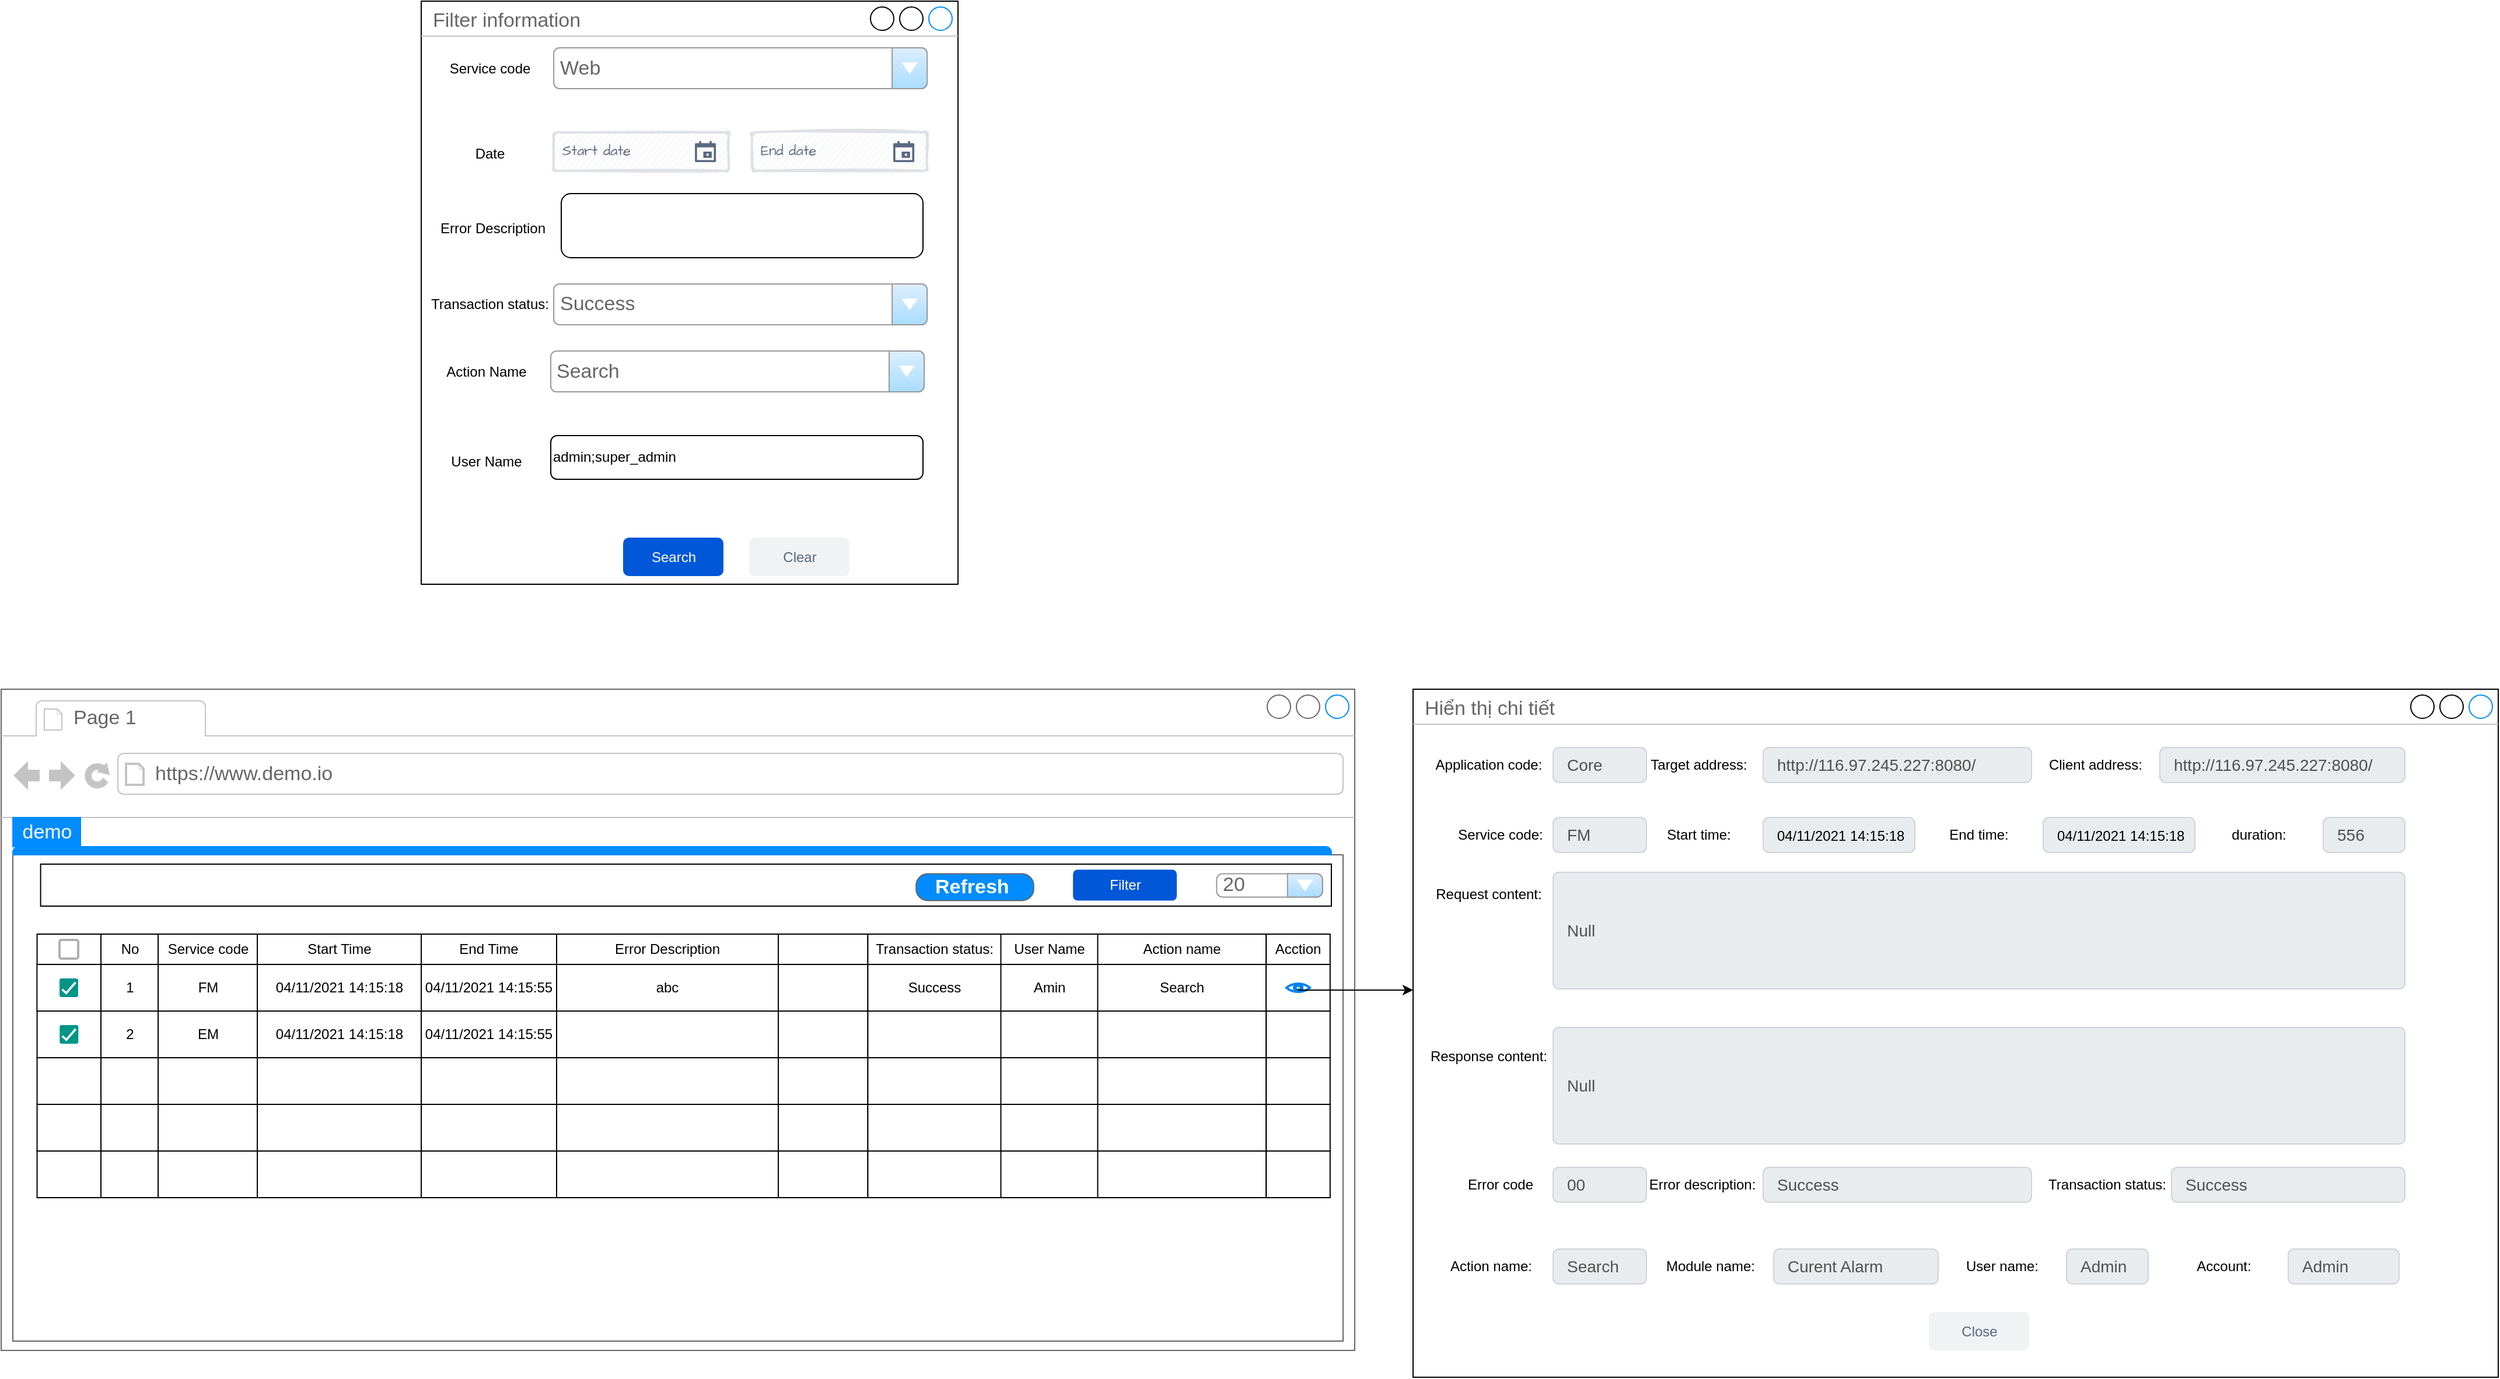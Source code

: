 <mxfile version="15.9.4" type="google"><diagram id="-Iy058Ygo9Izyt3TwOnl" name="Page-1"><mxGraphModel dx="1422" dy="1916" grid="1" gridSize="10" guides="1" tooltips="1" connect="1" arrows="1" fold="1" page="1" pageScale="1" pageWidth="827" pageHeight="1169" math="0" shadow="0"><root><mxCell id="0"/><mxCell id="1" parent="0"/><mxCell id="qe7qmBCq4bcC3nE2RGi4-3" value="" style="strokeWidth=1;shadow=0;dashed=0;align=center;html=1;shape=mxgraph.mockup.containers.browserWindow;rSize=0;strokeColor=#666666;strokeColor2=#008cff;strokeColor3=#c4c4c4;mainText=,;recursiveResize=0;" parent="1" vertex="1"><mxGeometry x="250" y="70" width="1160" height="567" as="geometry"/></mxCell><mxCell id="qe7qmBCq4bcC3nE2RGi4-4" value="Page 1" style="strokeWidth=1;shadow=0;dashed=0;align=center;html=1;shape=mxgraph.mockup.containers.anchor;fontSize=17;fontColor=#666666;align=left;" parent="qe7qmBCq4bcC3nE2RGi4-3" vertex="1"><mxGeometry x="60" y="12" width="110" height="26" as="geometry"/></mxCell><mxCell id="qe7qmBCq4bcC3nE2RGi4-5" value="https://www.demo.io" style="strokeWidth=1;shadow=0;dashed=0;align=center;html=1;shape=mxgraph.mockup.containers.anchor;rSize=0;fontSize=17;fontColor=#666666;align=left;" parent="qe7qmBCq4bcC3nE2RGi4-3" vertex="1"><mxGeometry x="130" y="60" width="250" height="26" as="geometry"/></mxCell><mxCell id="qe7qmBCq4bcC3nE2RGi4-7" value="" style="strokeWidth=1;shadow=0;dashed=0;align=center;html=1;shape=mxgraph.mockup.containers.marginRect2;rectMarginTop=32;strokeColor=#666666;gradientColor=none;" parent="qe7qmBCq4bcC3nE2RGi4-3" vertex="1"><mxGeometry x="10" y="110" width="1140" height="449" as="geometry"/></mxCell><mxCell id="qe7qmBCq4bcC3nE2RGi4-11" value="" style="strokeWidth=1;shadow=0;dashed=0;align=center;html=1;shape=mxgraph.mockup.containers.topButton;rSize=5;strokeColor=#008cff;fillColor=#008cff;gradientColor=none;resizeWidth=1;movable=0;deletable=1;" parent="qe7qmBCq4bcC3nE2RGi4-7" vertex="1"><mxGeometry width="1130" height="7" relative="1" as="geometry"><mxPoint y="25" as="offset"/></mxGeometry></mxCell><mxCell id="rhnmH4mEbKuUwEL6TYHS-5" value="" style="whiteSpace=wrap;html=1;align=center;" parent="qe7qmBCq4bcC3nE2RGi4-7" vertex="1"><mxGeometry x="20.792" y="100" width="54.72" height="26" as="geometry"/></mxCell><mxCell id="rhnmH4mEbKuUwEL6TYHS-6" value="&lt;span style=&quot;color: rgba(0 , 0 , 0 , 0) ; font-family: monospace ; font-size: 0px&quot;&gt;%3CmxGraphModel%3E%3Croot%3E%3CmxCell%20id%3D%220%22%2F%3E%3CmxCell%20id%3D%221%22%20parent%3D%220%22%2F%3E%3CmxCell%20id%3D%222%22%20value%3D%22%22%20style%3D%22strokeWidth%3D1%3Bshadow%3D0%3Bdashed%3D0%3Balign%3Dcenter%3Bhtml%3D1%3Bshape%3Dmxgraph.mockup.containers.browserWindow%3BrSize%3D0%3BstrokeColor%3D%23666666%3BstrokeColor2%3D%23008cff%3BstrokeColor3%3D%23c4c4c4%3BmainText%3D%2C%3BrecursiveResize%3D0%3B%22%20vertex%3D%221%22%20parent%3D%221%22%3E%3CmxGeometry%20x%3D%22250%22%20y%3D%2270%22%20width%3D%221160%22%20height%3D%22567%22%20as%3D%22geometry%22%2F%3E%3C%2FmxCell%3E%3CmxCell%20id%3D%223%22%20value%3D%22Page%201%22%20style%3D%22strokeWidth%3D1%3Bshadow%3D0%3Bdashed%3D0%3Balign%3Dcenter%3Bhtml%3D1%3Bshape%3Dmxgraph.mockup.containers.anchor%3BfontSize%3D17%3BfontColor%3D%23666666%3Balign%3Dleft%3B%22%20vertex%3D%221%22%20parent%3D%222%22%3E%3CmxGeometry%20x%3D%2260%22%20y%3D%2212%22%20width%3D%22110%22%20height%3D%2226%22%20as%3D%22geometry%22%2F%3E%3C%2FmxCell%3E%3CmxCell%20id%3D%224%22%20value%3D%22https%3A%2F%2Fwww.demo.io%22%20style%3D%22strokeWidth%3D1%3Bshadow%3D0%3Bdashed%3D0%3Balign%3Dcenter%3Bhtml%3D1%3Bshape%3Dmxgraph.mockup.containers.anchor%3BrSize%3D0%3BfontSize%3D17%3BfontColor%3D%23666666%3Balign%3Dleft%3B%22%20vertex%3D%221%22%20parent%3D%222%22%3E%3CmxGeometry%20x%3D%22130%22%20y%3D%2260%22%20width%3D%22250%22%20height%3D%2226%22%20as%3D%22geometry%22%2F%3E%3C%2FmxCell%3E%3CmxCell%20id%3D%225%22%20value%3D%22%22%20style%3D%22strokeWidth%3D1%3Bshadow%3D0%3Bdashed%3D0%3Balign%3Dcenter%3Bhtml%3D1%3Bshape%3Dmxgraph.mockup.containers.marginRect2%3BrectMarginTop%3D32%3BstrokeColor%3D%23666666%3BgradientColor%3Dnone%3B%22%20vertex%3D%221%22%20parent%3D%222%22%3E%3CmxGeometry%20x%3D%2210%22%20y%3D%22110%22%20width%3D%221140%22%20height%3D%22449%22%20as%3D%22geometry%22%2F%3E%3C%2FmxCell%3E%3CmxCell%20id%3D%226%22%20value%3D%22%22%20style%3D%22strokeWidth%3D1%3Bshadow%3D0%3Bdashed%3D0%3Balign%3Dcenter%3Bhtml%3D1%3Bshape%3Dmxgraph.mockup.containers.topButton%3BrSize%3D5%3BstrokeColor%3D%23008cff%3BfillColor%3D%23008cff%3BgradientColor%3Dnone%3BresizeWidth%3D1%3Bmovable%3D0%3Bdeletable%3D1%3B%22%20vertex%3D%221%22%20parent%3D%225%22%3E%3CmxGeometry%20width%3D%221086.128%22%20height%3D%227%22%20relative%3D%221%22%20as%3D%22geometry%22%3E%3CmxPoint%20y%3D%2225%22%20as%3D%22offset%22%2F%3E%3C%2FmxGeometry%3E%3C%2FmxCell%3E%3CmxCell%20id%3D%227%22%20value%3D%22%22%20style%3D%22whiteSpace%3Dwrap%3Bhtml%3D1%3Balign%3Dcenter%3B%22%20vertex%3D%221%22%20parent%3D%225%22%3E%3CmxGeometry%20x%3D%2220.792%22%20y%3D%22100%22%20width%3D%2254.72%22%20height%3D%2226%22%20as%3D%22geometry%22%2F%3E%3C%2FmxCell%3E%3CmxCell%20id%3D%228%22%20value%3D%221%22%20style%3D%22whiteSpace%3Dwrap%3Bhtml%3D1%3Balign%3Dcenter%3B%22%20vertex%3D%221%22%20parent%3D%225%22%3E%3CmxGeometry%20x%3D%2220.688%22%20y%3D%22126%22%20width%3D%2254.824%22%20height%3D%2240%22%20as%3D%22geometry%22%2F%3E%3C%2FmxCell%3E%3CmxCell%20id%3D%229%22%20value%3D%22%22%20style%3D%22whiteSpace%3Dwrap%3Bhtml%3D1%3Balign%3Dcenter%3B%22%20vertex%3D%221%22%20parent%3D%225%22%3E%3CmxGeometry%20x%3D%2220.792%22%20y%3D%22166%22%20width%3D%2254.72%22%20height%3D%2240%22%20as%3D%22geometry%22%2F%3E%3C%2FmxCell%3E%3CmxCell%20id%3D%2210%22%20value%3D%22%22%20style%3D%22whiteSpace%3Dwrap%3Bhtml%3D1%3Balign%3Dcenter%3B%22%20vertex%3D%221%22%20parent%3D%225%22%3E%3CmxGeometry%20x%3D%2220.792%22%20y%3D%22206%22%20width%3D%2254.72%22%20height%3D%2240%22%20as%3D%22geometry%22%2F%3E%3C%2FmxCell%3E%3CmxCell%20id%3D%2211%22%20value%3D%22%22%20style%3D%22whiteSpace%3Dwrap%3Bhtml%3D1%3Balign%3Dcenter%3B%22%20vertex%3D%221%22%20parent%3D%225%22%3E%3CmxGeometry%20x%3D%2220.792%22%20y%3D%22246%22%20width%3D%2254.72%22%20height%3D%2240%22%20as%3D%22geometry%22%2F%3E%3C%2FmxCell%3E%3CmxCell%20id%3D%2212%22%20value%3D%22%22%20style%3D%22whiteSpace%3Dwrap%3Bhtml%3D1%3Balign%3Dcenter%3B%22%20vertex%3D%221%22%20parent%3D%225%22%3E%3CmxGeometry%20x%3D%2220.792%22%20y%3D%22286%22%20width%3D%2254.72%22%20height%3D%2240%22%20as%3D%22geometry%22%2F%3E%3C%2FmxCell%3E%3CmxCell%20id%3D%2213%22%20value%3D%22%22%20style%3D%22shape%3Dtable%3Bhtml%3D1%3BwhiteSpace%3Dwrap%3BstartSize%3D0%3Bcontainer%3D1%3Bcollapsible%3D0%3BchildLayout%3DtableLayout%3B%22%20vertex%3D%221%22%20parent%3D%225%22%3E%3CmxGeometry%20x%3D%2275.52%22%20y%3D%22100%22%20width%3D%22274.48%22%20height%3D%22226%22%20as%3D%22geometry%22%2F%3E%3C%2FmxCell%3E%3CmxCell%20id%3D%2214%22%20value%3D%22%22%20style%3D%22shape%3DpartialRectangle%3Bhtml%3D1%3BwhiteSpace%3Dwrap%3Bcollapsible%3D0%3BdropTarget%3D0%3BpointerEvents%3D0%3BfillColor%3Dnone%3Btop%3D0%3Bleft%3D0%3Bbottom%3D0%3Bright%3D0%3Bpoints%3D%5B%5B0%2C0.5%5D%2C%5B1%2C0.5%5D%5D%3BportConstraint%3Deastwest%3B%22%20vertex%3D%221%22%20parent%3D%2213%22%3E%3CmxGeometry%20width%3D%22274.48%22%20height%3D%2226%22%20as%3D%22geometry%22%2F%3E%3C%2FmxCell%3E%3CmxCell%20id%3D%2215%22%20value%3D%22%26lt%3Bfont%20color%3D%26quot%3B%23ba0000%26quot%3B%20face%3D%26quot%3Bmonospace%26quot%3B%26gt%3B%26lt%3Bspan%20style%3D%26quot%3Bfont-size%3A%200px%26quot%3B%26gt%3BN%26lt%3B%2Fspan%26gt%3B%26lt%3B%2Ffont%26gt%3B%22%20style%3D%22shape%3DpartialRectangle%3Bhtml%3D1%3BwhiteSpace%3Dwrap%3Bconnectable%3D0%3BfillColor%3Dnone%3Btop%3D0%3Bleft%3D0%3Bbottom%3D0%3Bright%3D0%3Boverflow%3Dhidden%3BpointerEvents%3D1%3B%22%20vertex%3D%221%22%20parent%3D%2214%22%3E%3CmxGeometry%20width%3D%2249%22%20height%3D%2226%22%20as%3D%22geometry%22%3E%3CmxRectangle%20width%3D%2249%22%20height%3D%2226%22%20as%3D%22alternateBounds%22%2F%3E%3C%2FmxGeometry%3E%3C%2FmxCell%3E%3CmxCell%20id%3D%2216%22%20value%3D%22%26lt%3Bspan%26gt%3BService%20code%26lt%3B%2Fspan%26gt%3B%22%20style%3D%22shape%3DpartialRectangle%3Bhtml%3D1%3BwhiteSpace%3Dwrap%3Bconnectable%3D0%3BfillColor%3Dnone%3Btop%3D0%3Bleft%3D0%3Bbottom%3D0%3Bright%3D0%3Boverflow%3Dhidden%3BpointerEvents%3D1%3B%22%20vertex%3D%221%22%20parent%3D%2214%22%3E%3CmxGeometry%20x%3D%2249%22%20width%3D%2285%22%20height%3D%2226%22%20as%3D%22geometry%22%3E%3CmxRectangle%20width%3D%2285%22%20height%3D%2226%22%20as%3D%22alternateBounds%22%2F%3E%3C%2FmxGeometry%3E%3C%2FmxCell%3E%3CmxCell%20id%3D%2217%22%20value%3D%22Start%20Time%22%20style%3D%22shape%3DpartialRectangle%3Bhtml%3D1%3BwhiteSpace%3Dwrap%3Bconnectable%3D0%3BfillColor%3Dnone%3Btop%3D0%3Bleft%3D0%3Bbottom%3D0%3Bright%3D0%3Boverflow%3Dhidden%3BpointerEvents%3D1%3B%22%20vertex%3D%221%22%20parent%3D%2214%22%3E%3CmxGeometry%20x%3D%22134%22%20width%3D%22140%22%20height%3D%2226%22%20as%3D%22geometry%22%3E%3CmxRectangle%20width%3D%22140%22%20height%3D%2226%22%20as%3D%22alternateBounds%22%2F%3E%3C%2FmxGeometry%3E%3C%2FmxCell%3E%3CmxCell%20id%3D%2218%22%20value%3D%22%22%20style%3D%22shape%3DpartialRectangle%3Bhtml%3D1%3BwhiteSpace%3Dwrap%3Bcollapsible%3D0%3BdropTarget%3D0%3BpointerEvents%3D0%3BfillColor%3Dnone%3Btop%3D0%3Bleft%3D0%3Bbottom%3D0%3Bright%3D0%3Bpoints%3D%5B%5B0%2C0.5%5D%2C%5B1%2C0.5%5D%5D%3BportConstraint%3Deastwest%3B%22%20vertex%3D%221%22%20parent%3D%2213%22%3E%3CmxGeometry%20y%3D%2226%22%20width%3D%22274.48%22%20height%3D%2240%22%20as%3D%22geometry%22%2F%3E%3C%2FmxCell%3E%3CmxCell%20id%3D%2219%22%20value%3D%221%22%20style%3D%22shape%3DpartialRectangle%3Bhtml%3D1%3BwhiteSpace%3Dwrap%3Bconnectable%3D0%3BfillColor%3Dnone%3Btop%3D0%3Bleft%3D0%3Bbottom%3D0%3Bright%3D0%3Boverflow%3Dhidden%3BpointerEvents%3D1%3B%22%20vertex%3D%221%22%20parent%3D%2218%22%3E%3CmxGeometry%20width%3D%2249%22%20height%3D%2240%22%20as%3D%22geometry%22%3E%3CmxRectangle%20width%3D%2249%22%20height%3D%2240%22%20as%3D%22alternateBounds%22%2F%3E%3C%2FmxGeometry%3E%3C%2FmxCell%3E%3CmxCell%20id%3D%2220%22%20value%3D%22%26lt%3Bspan%26gt%3BFM%26lt%3B%2Fspan%26gt%3B%22%20style%3D%22shape%3DpartialRectangle%3Bhtml%3D1%3BwhiteSpace%3Dwrap%3Bconnectable%3D0%3BfillColor%3Dnone%3Btop%3D0%3Bleft%3D0%3Bbottom%3D0%3Bright%3D0%3Boverflow%3Dhidden%3BpointerEvents%3D1%3B%22%20vertex%3D%221%22%20parent%3D%2218%22%3E%3CmxGeometry%20x%3D%2249%22%20width%3D%2285%22%20height%3D%2240%22%20as%3D%22geometry%22%3E%3CmxRectangle%20width%3D%2285%22%20height%3D%2240%22%20as%3D%22alternateBounds%22%2F%3E%3C%2FmxGeometry%3E%3C%2FmxCell%3E%3CmxCell%20id%3D%2221%22%20value%3D%2204%2F11%2F2021%2014%3A15%3A18%22%20style%3D%22shape%3DpartialRectangle%3Bhtml%3D1%3BwhiteSpace%3Dwrap%3Bconnectable%3D0%3BfillColor%3Dnone%3Btop%3D0%3Bleft%3D0%3Bbottom%3D0%3Bright%3D0%3Boverflow%3Dhidden%3BpointerEvents%3D1%3B%22%20vertex%3D%221%22%20parent%3D%2218%22%3E%3CmxGeometry%20x%3D%22134%22%20width%3D%22140%22%20height%3D%2240%22%20as%3D%22geometry%22%3E%3CmxRectangle%20width%3D%22140%22%20height%3D%2240%22%20as%3D%22alternateBounds%22%2F%3E%3C%2FmxGeometry%3E%3C%2FmxCell%3E%3CmxCell%20id%3D%2222%22%20value%3D%22%22%20style%3D%22shape%3DpartialRectangle%3Bhtml%3D1%3BwhiteSpace%3Dwrap%3Bcollapsible%3D0%3BdropTarget%3D0%3BpointerEvents%3D0%3BfillColor%3Dnone%3Btop%3D0%3Bleft%3D0%3Bbottom%3D0%3Bright%3D0%3Bpoints%3D%5B%5B0%2C0.5%5D%2C%5B1%2C0.5%5D%5D%3BportConstraint%3Deastwest%3B%22%20vertex%3D%221%22%20parent%3D%2213%22%3E%3CmxGeometry%20y%3D%2266%22%20width%3D%22274.48%22%20height%3D%2240%22%20as%3D%22geometry%22%2F%3E%3C%2FmxCell%3E%3CmxCell%20id%3D%2223%22%20value%3D%22%22%20style%3D%22shape%3DpartialRectangle%3Bhtml%3D1%3BwhiteSpace%3Dwrap%3Bconnectable%3D0%3BfillColor%3Dnone%3Btop%3D0%3Bleft%3D0%3Bbottom%3D0%3Bright%3D0%3Boverflow%3Dhidden%3BpointerEvents%3D1%3B%22%20vertex%3D%221%22%20parent%3D%2222%22%3E%3CmxGeometry%20width%3D%2249%22%20height%3D%2240%22%20as%3D%22geometry%22%3E%3CmxRectangle%20width%3D%2249%22%20height%3D%2240%22%20as%3D%22alternateBounds%22%2F%3E%3C%2FmxGeometry%3E%3C%2FmxCell%3E%3CmxCell%20id%3D%2224%22%20value%3D%22%22%20style%3D%22shape%3DpartialRectangle%3Bhtml%3D1%3BwhiteSpace%3Dwrap%3Bconnectable%3D0%3BfillColor%3Dnone%3Btop%3D0%3Bleft%3D0%3Bbottom%3D0%3Bright%3D0%3Boverflow%3Dhidden%3BpointerEvents%3D1%3B%22%20vertex%3D%221%22%20parent%3D%2222%22%3E%3CmxGeometry%20x%3D%2249%22%20width%3D%2285%22%20height%3D%2240%22%20as%3D%22geometry%22%3E%3CmxRectangle%20width%3D%2285%22%20height%3D%2240%22%20as%3D%22alternateBounds%22%2F%3E%3C%2FmxGeometry%3E%3C%2FmxCell%3E%3CmxCell%20id%3D%2225%22%20value%3D%22%22%20style%3D%22shape%3DpartialRectangle%3Bhtml%3D1%3BwhiteSpace%3Dwrap%3Bconnectable%3D0%3BfillColor%3Dnone%3Btop%3D0%3Bleft%3D0%3Bbottom%3D0%3Bright%3D0%3Boverflow%3Dhidden%3BpointerEvents%3D1%3B%22%20vertex%3D%221%22%20parent%3D%2222%22%3E%3CmxGeometry%20x%3D%22134%22%20width%3D%22140%22%20height%3D%2240%22%20as%3D%22geometry%22%3E%3CmxRectangle%20width%3D%22140%22%20height%3D%2240%22%20as%3D%22alternateBounds%22%2F%3E%3C%2FmxGeometry%3E%3C%2FmxCell%3E%3CmxCell%20id%3D%2226%22%20value%3D%22%22%20style%3D%22shape%3DpartialRectangle%3Bhtml%3D1%3BwhiteSpace%3Dwrap%3Bcollapsible%3D0%3BdropTarget%3D0%3BpointerEvents%3D0%3BfillColor%3Dnone%3Btop%3D0%3Bleft%3D0%3Bbottom%3D0%3Bright%3D0%3Bpoints%3D%5B%5B0%2C0.5%5D%2C%5B1%2C0.5%5D%5D%3BportConstraint%3Deastwest%3B%22%20vertex%3D%221%22%20parent%3D%2213%22%3E%3CmxGeometry%20y%3D%22106%22%20width%3D%22274.48%22%20height%3D%2240%22%20as%3D%22geometry%22%2F%3E%3C%2FmxCell%3E%3CmxCell%20id%3D%2227%22%20value%3D%22%22%20style%3D%22shape%3DpartialRectangle%3Bhtml%3D1%3BwhiteSpace%3Dwrap%3Bconnectable%3D0%3BfillColor%3Dnone%3Btop%3D0%3Bleft%3D0%3Bbottom%3D0%3Bright%3D0%3Boverflow%3Dhidden%3BpointerEvents%3D1%3B%22%20vertex%3D%221%22%20parent%3D%2226%22%3E%3CmxGeometry%20width%3D%2249%22%20height%3D%2240%22%20as%3D%22geometry%22%3E%3CmxRectangle%20width%3D%2249%22%20height%3D%2240%22%20as%3D%22alternateBounds%22%2F%3E%3C%2FmxGeometry%3E%3C%2FmxCell%3E%3CmxCell%20id%3D%2228%22%20value%3D%22%22%20style%3D%22shape%3DpartialRectangle%3Bhtml%3D1%3BwhiteSpace%3Dwrap%3Bconnectable%3D0%3BfillColor%3Dnone%3Btop%3D0%3Bleft%3D0%3Bbottom%3D0%3Bright%3D0%3Boverflow%3Dhidden%3BpointerEvents%3D1%3B%22%20vertex%3D%221%22%20parent%3D%2226%22%3E%3CmxGeometry%20x%3D%2249%22%20width%3D%2285%22%20height%3D%2240%22%20as%3D%22geometry%22%3E%3CmxRectangle%20width%3D%2285%22%20height%3D%2240%22%20as%3D%22alternateBounds%22%2F%3E%3C%2FmxGeometry%3E%3C%2FmxCell%3E%3CmxCell%20id%3D%2229%22%20value%3D%22%22%20style%3D%22shape%3DpartialRectangle%3Bhtml%3D1%3BwhiteSpace%3Dwrap%3Bconnectable%3D0%3BfillColor%3Dnone%3Btop%3D0%3Bleft%3D0%3Bbottom%3D0%3Bright%3D0%3Boverflow%3Dhidden%3BpointerEvents%3D1%3B%22%20vertex%3D%221%22%20parent%3D%2226%22%3E%3CmxGeometry%20x%3D%22134%22%20width%3D%22140%22%20height%3D%2240%22%20as%3D%22geometry%22%3E%3CmxRectangle%20width%3D%22140%22%20height%3D%2240%22%20as%3D%22alternateBounds%22%2F%3E%3C%2FmxGeometry%3E%3C%2FmxCell%3E%3CmxCell%20id%3D%2230%22%20value%3D%22%22%20style%3D%22shape%3DpartialRectangle%3Bhtml%3D1%3BwhiteSpace%3Dwrap%3Bcollapsible%3D0%3BdropTarget%3D0%3BpointerEvents%3D0%3BfillColor%3Dnone%3Btop%3D0%3Bleft%3D0%3Bbottom%3D0%3Bright%3D0%3Bpoints%3D%5B%5B0%2C0.5%5D%2C%5B1%2C0.5%5D%5D%3BportConstraint%3Deastwest%3B%22%20vertex%3D%221%22%20parent%3D%2213%22%3E%3CmxGeometry%20y%3D%22146%22%20width%3D%22274.48%22%20height%3D%2240%22%20as%3D%22geometry%22%2F%3E%3C%2FmxCell%3E%3CmxCell%20id%3D%2231%22%20value%3D%22%22%20style%3D%22shape%3DpartialRectangle%3Bhtml%3D1%3BwhiteSpace%3Dwrap%3Bconnectable%3D0%3BfillColor%3Dnone%3Btop%3D0%3Bleft%3D0%3Bbottom%3D0%3Bright%3D0%3Boverflow%3Dhidden%3BpointerEvents%3D1%3B%22%20vertex%3D%221%22%20parent%3D%2230%22%3E%3CmxGeometry%20width%3D%2249%22%20height%3D%2240%22%20as%3D%22geometry%22%3E%3CmxRectangle%20width%3D%2249%22%20height%3D%2240%22%20as%3D%22alternateBounds%22%2F%3E%3C%2FmxGeometry%3E%3C%2FmxCell%3E%3CmxCell%20id%3D%2232%22%20value%3D%22%22%20style%3D%22shape%3DpartialRectangle%3Bhtml%3D1%3BwhiteSpace%3Dwrap%3Bconnectable%3D0%3BfillColor%3Dnone%3Btop%3D0%3Bleft%3D0%3Bbottom%3D0%3Bright%3D0%3Boverflow%3Dhidden%3BpointerEvents%3D1%3B%22%20vertex%3D%221%22%20parent%3D%2230%22%3E%3CmxGeometry%20x%3D%2249%22%20width%3D%2285%22%20height%3D%2240%22%20as%3D%22geometry%22%3E%3CmxRectangle%20width%3D%2285%22%20height%3D%2240%22%20as%3D%22alternateBounds%22%2F%3E%3C%2FmxGeometry%3E%3C%2FmxCell%3E%3CmxCell%20id%3D%2233%22%20value%3D%22%22%20style%3D%22shape%3DpartialRectangle%3Bhtml%3D1%3BwhiteSpace%3Dwrap%3Bconnectable%3D0%3BfillColor%3Dnone%3Btop%3D0%3Bleft%3D0%3Bbottom%3D0%3Bright%3D0%3Boverflow%3Dhidden%3BpointerEvents%3D1%3B%22%20vertex%3D%221%22%20parent%3D%2230%22%3E%3CmxGeometry%20x%3D%22134%22%20width%3D%22140%22%20height%3D%2240%22%20as%3D%22geometry%22%3E%3CmxRectangle%20width%3D%22140%22%20height%3D%2240%22%20as%3D%22alternateBounds%22%2F%3E%3C%2FmxGeometry%3E%3C%2FmxCell%3E%3CmxCell%20id%3D%2234%22%20value%3D%22%22%20style%3D%22shape%3DpartialRectangle%3Bhtml%3D1%3BwhiteSpace%3Dwrap%3Bcollapsible%3D0%3BdropTarget%3D0%3BpointerEvents%3D0%3BfillColor%3Dnone%3Btop%3D0%3Bleft%3D0%3Bbottom%3D0%3Bright%3D0%3Bpoints%3D%5B%5B0%2C0.5%5D%2C%5B1%2C0.5%5D%5D%3BportConstraint%3Deastwest%3B%22%20vertex%3D%221%22%20parent%3D%2213%22%3E%3CmxGeometry%20y%3D%22186%22%20width%3D%22274.48%22%20height%3D%2240%22%20as%3D%22geometry%22%2F%3E%3C%2FmxCell%3E%3CmxCell%20id%3D%2235%22%20value%3D%22%22%20style%3D%22shape%3DpartialRectangle%3Bhtml%3D1%3BwhiteSpace%3Dwrap%3Bconnectable%3D0%3BfillColor%3Dnone%3Btop%3D0%3Bleft%3D0%3Bbottom%3D0%3Bright%3D0%3Boverflow%3Dhidden%3BpointerEvents%3D1%3B%22%20vertex%3D%221%22%20parent%3D%2234%22%3E%3CmxGeometry%20width%3D%2249%22%20height%3D%2240%22%20as%3D%22geometry%22%3E%3CmxRectangle%20width%3D%2249%22%20height%3D%2240%22%20as%3D%22alternateBounds%22%2F%3E%3C%2FmxGeometry%3E%3C%2FmxCell%3E%3CmxCell%20id%3D%2236%22%20value%3D%22%22%20style%3D%22shape%3DpartialRectangle%3Bhtml%3D1%3BwhiteSpace%3Dwrap%3Bconnectable%3D0%3BfillColor%3Dnone%3Btop%3D0%3Bleft%3D0%3Bbottom%3D0%3Bright%3D0%3Boverflow%3Dhidden%3BpointerEvents%3D1%3B%22%20vertex%3D%221%22%20parent%3D%2234%22%3E%3CmxGeometry%20x%3D%2249%22%20width%3D%2285%22%20height%3D%2240%22%20as%3D%22geometry%22%3E%3CmxRectangle%20width%3D%2285%22%20height%3D%2240%22%20as%3D%22alternateBounds%22%2F%3E%3C%2FmxGeometry%3E%3C%2FmxCell%3E%3CmxCell%20id%3D%2237%22%20value%3D%22%22%20style%3D%22shape%3DpartialRectangle%3Bhtml%3D1%3BwhiteSpace%3Dwrap%3Bconnectable%3D0%3BfillColor%3Dnone%3Btop%3D0%3Bleft%3D0%3Bbottom%3D0%3Bright%3D0%3Boverflow%3Dhidden%3BpointerEvents%3D1%3B%22%20vertex%3D%221%22%20parent%3D%2234%22%3E%3CmxGeometry%20x%3D%22134%22%20width%3D%22140%22%20height%3D%2240%22%20as%3D%22geometry%22%3E%3CmxRectangle%20width%3D%22140%22%20height%3D%2240%22%20as%3D%22alternateBounds%22%2F%3E%3C%2FmxGeometry%3E%3C%2FmxCell%3E%3CmxCell%20id%3D%2238%22%20value%3D%22%22%20style%3D%22shape%3Dtable%3Bhtml%3D1%3BwhiteSpace%3Dwrap%3BstartSize%3D0%3Bcontainer%3D1%3Bcollapsible%3D0%3BchildLayout%3DtableLayout%3B%22%20vertex%3D%221%22%20parent%3D%225%22%3E%3CmxGeometry%20x%3D%22350.004%22%20y%3D%22100%22%20width%3D%22382.731%22%20height%3D%22226%22%20as%3D%22geometry%22%2F%3E%3C%2FmxCell%3E%3CmxCell%20id%3D%2239%22%20value%3D%22%22%20style%3D%22shape%3DpartialRectangle%3Bhtml%3D1%3BwhiteSpace%3Dwrap%3Bcollapsible%3D0%3BdropTarget%3D0%3BpointerEvents%3D0%3BfillColor%3Dnone%3Btop%3D0%3Bleft%3D0%3Bbottom%3D0%3Bright%3D0%3Bpoints%3D%5B%5B0%2C0.5%5D%2C%5B1%2C0.5%5D%5D%3BportConstraint%3Deastwest%3B%22%20vertex%3D%221%22%20parent%3D%2238%22%3E%3CmxGeometry%20width%3D%22382.731%22%20height%3D%2226%22%20as%3D%22geometry%22%2F%3E%3C%2FmxCell%3E%3CmxCell%20id%3D%2240%22%20value%3D%22End%20Time%22%20style%3D%22shape%3DpartialRectangle%3Bhtml%3D1%3BwhiteSpace%3Dwrap%3Bconnectable%3D0%3BfillColor%3Dnone%3Btop%3D0%3Bleft%3D0%3Bbottom%3D0%3Bright%3D0%3Boverflow%3Dhidden%3BpointerEvents%3D1%3B%22%20vertex%3D%221%22%20parent%3D%2239%22%3E%3CmxGeometry%20width%3D%22116%22%20height%3D%2226%22%20as%3D%22geometry%22%3E%3CmxRectangle%20width%3D%22116%22%20height%3D%2226%22%20as%3D%22alternateBounds%22%2F%3E%3C%2FmxGeometry%3E%3C%2FmxCell%3E%3CmxCell%20id%3D%2241%22%20value%3D%22Error%20Description%22%20style%3D%22shape%3DpartialRectangle%3Bhtml%3D1%3BwhiteSpace%3Dwrap%3Bconnectable%3D0%3BfillColor%3Dnone%3Btop%3D0%3Bleft%3D0%3Bbottom%3D0%3Bright%3D0%3Boverflow%3Dhidden%3BpointerEvents%3D1%3B%22%20vertex%3D%221%22%20parent%3D%2239%22%3E%3CmxGeometry%20x%3D%22116%22%20width%3D%22190%22%20height%3D%2226%22%20as%3D%22geometry%22%3E%3CmxRectangle%20width%3D%22190%22%20height%3D%2226%22%20as%3D%22alternateBounds%22%2F%3E%3C%2FmxGeometry%3E%3C%2FmxCell%3E%3CmxCell%20id%3D%2242%22%20value%3D%22Error%20code%22%20style%3D%22shape%3DpartialRectangle%3Bhtml%3D1%3BwhiteSpace%3Dwrap%3Bconnectable%3D0%3BfillColor%3Dnone%3Btop%3D0%3Bleft%3D0%3Bbottom%3D0%3Bright%3D0%3Boverflow%3Dhidden%3BpointerEvents%3D1%3B%22%20vertex%3D%221%22%20parent%3D%2239%22%3E%3CmxGeometry%20x%3D%22306%22%20width%3D%2277%22%20height%3D%2226%22%20as%3D%22geometry%22%3E%3CmxRectangle%20width%3D%2277%22%20height%3D%2226%22%20as%3D%22alternateBounds%22%2F%3E%3C%2FmxGeometry%3E%3C%2FmxCell%3E%3CmxCell%20id%3D%2243%22%20value%3D%22%22%20style%3D%22shape%3DpartialRectangle%3Bhtml%3D1%3BwhiteSpace%3Dwrap%3Bcollapsible%3D0%3BdropTarget%3D0%3BpointerEvents%3D0%3BfillColor%3Dnone%3Btop%3D0%3Bleft%3D0%3Bbottom%3D0%3Bright%3D0%3Bpoints%3D%5B%5B0%2C0.5%5D%2C%5B1%2C0.5%5D%5D%3BportConstraint%3Deastwest%3B%22%20vertex%3D%221%22%20parent%3D%2238%22%3E%3CmxGeometry%20y%3D%2226%22%20width%3D%22382.731%22%20height%3D%2240%22%20as%3D%22geometry%22%2F%3E%3C%2FmxCell%3E%3CmxCell%20id%3D%2244%22%20value%3D%2204%2F11%2F2021%2014%3A15%3A55%22%20style%3D%22shape%3DpartialRectangle%3Bhtml%3D1%3BwhiteSpace%3Dwrap%3Bconnectable%3D0%3BfillColor%3Dnone%3Btop%3D0%3Bleft%3D0%3Bbottom%3D0%3Bright%3D0%3Boverflow%3Dhidden%3BpointerEvents%3D1%3B%22%20vertex%3D%221%22%20parent%3D%2243%22%3E%3CmxGeometry%20width%3D%22116%22%20height%3D%2240%22%20as%3D%22geometry%22%3E%3CmxRectangle%20width%3D%22116%22%20height%3D%2240%22%20as%3D%22alternateBounds%22%2F%3E%3C%2FmxGeometry%3E%3C%2FmxCell%3E%3CmxCell%20id%3D%2245%22%20value%3D%22Success%22%20style%3D%22shape%3DpartialRectangle%3Bhtml%3D1%3BwhiteSpace%3Dwrap%3Bconnectable%3D0%3BfillColor%3Dnone%3Btop%3D0%3Bleft%3D0%3Bbottom%3D0%3Bright%3D0%3Boverflow%3Dhidden%3BpointerEvents%3D1%3B%22%20vertex%3D%221%22%20parent%3D%2243%22%3E%3CmxGeometry%20x%3D%22116%22%20width%3D%22190%22%20height%3D%2240%22%20as%3D%22geometry%22%3E%3CmxRectangle%20width%3D%22190%22%20height%3D%2240%22%20as%3D%22alternateBounds%22%2F%3E%3C%2FmxGeometry%3E%3C%2FmxCell%3E%3CmxCell%20id%3D%2246%22%20value%3D%2200%22%20style%3D%22shape%3DpartialRectangle%3Bhtml%3D1%3BwhiteSpace%3Dwrap%3Bconnectable%3D0%3BfillColor%3Dnone%3Btop%3D0%3Bleft%3D0%3Bbottom%3D0%3Bright%3D0%3Boverflow%3Dhidden%3BpointerEvents%3D1%3B%22%20vertex%3D%221%22%20parent%3D%2243%22%3E%3CmxGeometry%20x%3D%22306%22%20width%3D%2277%22%20height%3D%2240%22%20as%3D%22geometry%22%3E%3CmxRectangle%20width%3D%2277%22%20height%3D%2240%22%20as%3D%22alternateBounds%22%2F%3E%3C%2FmxGeometry%3E%3C%2FmxCell%3E%3CmxCell%20id%3D%2247%22%20value%3D%22%22%20style%3D%22shape%3DpartialRectangle%3Bhtml%3D1%3BwhiteSpace%3Dwrap%3Bcollapsible%3D0%3BdropTarget%3D0%3BpointerEvents%3D0%3BfillColor%3Dnone%3Btop%3D0%3Bleft%3D0%3Bbottom%3D0%3Bright%3D0%3Bpoints%3D%5B%5B0%2C0.5%5D%2C%5B1%2C0.5%5D%5D%3BportConstraint%3Deastwest%3B%22%20vertex%3D%221%22%20parent%3D%2238%22%3E%3CmxGeometry%20y%3D%2266%22%20width%3D%22382.731%22%20height%3D%2240%22%20as%3D%22geometry%22%2F%3E%3C%2FmxCell%3E%3CmxCell%20id%3D%2248%22%20value%3D%22%22%20style%3D%22shape%3DpartialRectangle%3Bhtml%3D1%3BwhiteSpace%3Dwrap%3Bconnectable%3D0%3BfillColor%3Dnone%3Btop%3D0%3Bleft%3D0%3Bbottom%3D0%3Bright%3D0%3Boverflow%3Dhidden%3BpointerEvents%3D1%3B%22%20vertex%3D%221%22%20parent%3D%2247%22%3E%3CmxGeometry%20width%3D%22116%22%20height%3D%2240%22%20as%3D%22geometry%22%3E%3CmxRectangle%20width%3D%22116%22%20height%3D%2240%22%20as%3D%22alternateBounds%22%2F%3E%3C%2FmxGeometry%3E%3C%2FmxCell%3E%3CmxCell%20id%3D%2249%22%20value%3D%22%22%20style%3D%22shape%3DpartialRectangle%3Bhtml%3D1%3BwhiteSpace%3Dwrap%3Bconnectable%3D0%3BfillColor%3Dnone%3Btop%3D0%3Bleft%3D0%3Bbottom%3D0%3Bright%3D0%3Boverflow%3Dhidden%3BpointerEvents%3D1%3B%22%20vertex%3D%221%22%20parent%3D%2247%22%3E%3CmxGeometry%20x%3D%22116%22%20width%3D%22190%22%20height%3D%2240%22%20as%3D%22geometry%22%3E%3CmxRectangle%20width%3D%22190%22%20height%3D%2240%22%20as%3D%22alternateBounds%22%2F%3E%3C%2FmxGeometry%3E%3C%2FmxCell%3E%3CmxCell%20id%3D%2250%22%20value%3D%22%22%20style%3D%22shape%3DpartialRectangle%3Bhtml%3D1%3BwhiteSpace%3Dwrap%3Bconnectable%3D0%3BfillColor%3Dnone%3Btop%3D0%3Bleft%3D0%3Bbottom%3D0%3Bright%3D0%3Boverflow%3Dhidden%3BpointerEvents%3D1%3B%22%20vertex%3D%221%22%20parent%3D%2247%22%3E%3CmxGeometry%20x%3D%22306%22%20width%3D%2277%22%20height%3D%2240%22%20as%3D%22geometry%22%3E%3CmxRectangle%20width%3D%2277%22%20height%3D%2240%22%20as%3D%22alternateBounds%22%2F%3E%3C%2FmxGeometry%3E%3C%2FmxCell%3E%3CmxCell%20id%3D%2251%22%20value%3D%22%22%20style%3D%22shape%3DpartialRectangle%3Bhtml%3D1%3BwhiteSpace%3Dwrap%3Bcollapsible%3D0%3BdropTarget%3D0%3BpointerEvents%3D0%3BfillColor%3Dnone%3Btop%3D0%3Bleft%3D0%3Bbottom%3D0%3Bright%3D0%3Bpoints%3D%5B%5B0%2C0.5%5D%2C%5B1%2C0.5%5D%5D%3BportConstraint%3Deastwest%3B%22%20vertex%3D%221%22%20parent%3D%2238%22%3E%3CmxGeometry%20y%3D%22106%22%20width%3D%22382.731%22%20height%3D%2240%22%20as%3D%22geometry%22%2F%3E%3C%2FmxCell%3E%3CmxCell%20id%3D%2252%22%20value%3D%22%22%20style%3D%22shape%3DpartialRectangle%3Bhtml%3D1%3BwhiteSpace%3Dwrap%3Bconnectable%3D0%3BfillColor%3Dnone%3Btop%3D0%3Bleft%3D0%3Bbottom%3D0%3Bright%3D0%3Boverflow%3Dhidden%3BpointerEvents%3D1%3B%22%20vertex%3D%221%22%20parent%3D%2251%22%3E%3CmxGeometry%20width%3D%22116%22%20height%3D%2240%22%20as%3D%22geometry%22%3E%3CmxRectangle%20width%3D%22116%22%20height%3D%2240%22%20as%3D%22alternateBounds%22%2F%3E%3C%2FmxGeometry%3E%3C%2FmxCell%3E%3CmxCell%20id%3D%2253%22%20value%3D%22%22%20style%3D%22shape%3DpartialRectangle%3Bhtml%3D1%3BwhiteSpace%3Dwrap%3Bconnectable%3D0%3BfillColor%3Dnone%3Btop%3D0%3Bleft%3D0%3Bbottom%3D0%3Bright%3D0%3Boverflow%3Dhidden%3BpointerEvents%3D1%3B%22%20vertex%3D%221%22%20parent%3D%2251%22%3E%3CmxGeometry%20x%3D%22116%22%20width%3D%22190%22%20height%3D%2240%22%20as%3D%22geometry%22%3E%3CmxRectangle%20width%3D%22190%22%20height%3D%2240%22%20as%3D%22alternateBounds%22%2F%3E%3C%2FmxGeometry%3E%3C%2FmxCell%3E%3CmxCell%20id%3D%2254%22%20value%3D%22%22%20style%3D%22shape%3DpartialRectangle%3Bhtml%3D1%3BwhiteSpace%3Dwrap%3Bconnectable%3D0%3BfillColor%3Dnone%3Btop%3D0%3Bleft%3D0%3Bbottom%3D0%3Bright%3D0%3Boverflow%3Dhidden%3BpointerEvents%3D1%3B%22%20vertex%3D%221%22%20parent%3D%2251%22%3E%3CmxGeometry%20x%3D%22306%22%20width%3D%2277%22%20height%3D%2240%22%20as%3D%22geometry%22%3E%3CmxRectangle%20width%3D%2277%22%20height%3D%2240%22%20as%3D%22alternateBounds%22%2F%3E%3C%2FmxGeometry%3E%3C%2FmxCell%3E%3CmxCell%20id%3D%2255%22%20value%3D%22%22%20style%3D%22shape%3DpartialRectangle%3Bhtml%3D1%3BwhiteSpace%3Dwrap%3Bcollapsible%3D0%3BdropTarget%3D0%3BpointerEvents%3D0%3BfillColor%3Dnone%3Btop%3D0%3Bleft%3D0%3Bbottom%3D0%3Bright%3D0%3Bpoints%3D%5B%5B0%2C0.5%5D%2C%5B1%2C0.5%5D%5D%3BportConstraint%3Deastwest%3B%22%20vertex%3D%221%22%20parent%3D%2238%22%3E%3CmxGeometry%20y%3D%22146%22%20width%3D%22382.731%22%20height%3D%2240%22%20as%3D%22geometry%22%2F%3E%3C%2FmxCell%3E%3CmxCell%20id%3D%2256%22%20value%3D%22%22%20style%3D%22shape%3DpartialRectangle%3Bhtml%3D1%3BwhiteSpace%3Dwrap%3Bconnectable%3D0%3BfillColor%3Dnone%3Btop%3D0%3Bleft%3D0%3Bbottom%3D0%3Bright%3D0%3Boverflow%3Dhidden%3BpointerEvents%3D1%3B%22%20vertex%3D%221%22%20parent%3D%2255%22%3E%3CmxGeometry%20width%3D%22116%22%20height%3D%2240%22%20as%3D%22geometry%22%3E%3CmxRectangle%20width%3D%22116%22%20height%3D%2240%22%20as%3D%22alternateBounds%22%2F%3E%3C%2FmxGeometry%3E%3C%2FmxCell%3E%3CmxCell%20id%3D%2257%22%20value%3D%22%22%20style%3D%22shape%3DpartialRectangle%3Bhtml%3D1%3BwhiteSpace%3Dwrap%3Bconnectable%3D0%3BfillColor%3Dnone%3Btop%3D0%3Bleft%3D0%3Bbottom%3D0%3Bright%3D0%3Boverflow%3Dhidden%3BpointerEvents%3D1%3B%22%20vertex%3D%221%22%20parent%3D%2255%22%3E%3CmxGeometry%20x%3D%22116%22%20width%3D%22190%22%20height%3D%2240%22%20as%3D%22geometry%22%3E%3CmxRectangle%20width%3D%22190%22%20height%3D%2240%22%20as%3D%22alternateBounds%22%2F%3E%3C%2FmxGeometry%3E%3C%2FmxCell%3E%3CmxCell%20id%3D%2258%22%20value%3D%22%22%20style%3D%22shape%3DpartialRectangle%3Bhtml%3D1%3BwhiteSpace%3Dwrap%3Bconnectable%3D0%3BfillColor%3Dnone%3Btop%3D0%3Bleft%3D0%3Bbottom%3D0%3Bright%3D0%3Boverflow%3Dhidden%3BpointerEvents%3D1%3B%22%20vertex%3D%221%22%20parent%3D%2255%22%3E%3CmxGeometry%20x%3D%22306%22%20width%3D%2277%22%20height%3D%2240%22%20as%3D%22geometry%22%3E%3CmxRectangle%20width%3D%2277%22%20height%3D%2240%22%20as%3D%22alternateBounds%22%2F%3E%3C%2FmxGeometry%3E%3C%2FmxCell%3E%3CmxCell%20id%3D%2259%22%20value%3D%22%22%20style%3D%22shape%3DpartialRectangle%3Bhtml%3D1%3BwhiteSpace%3Dwrap%3Bcollapsible%3D0%3BdropTarget%3D0%3BpointerEvents%3D0%3BfillColor%3Dnone%3Btop%3D0%3Bleft%3D0%3Bbottom%3D0%3Bright%3D0%3Bpoints%3D%5B%5B0%2C0.5%5D%2C%5B1%2C0.5%5D%5D%3BportConstraint%3Deastwest%3B%22%20vertex%3D%221%22%20parent%3D%2238%22%3E%3CmxGeometry%20y%3D%22186%22%20width%3D%22382.731%22%20height%3D%2240%22%20as%3D%22geometry%22%2F%3E%3C%2FmxCell%3E%3CmxCell%20id%3D%2260%22%20value%3D%22%22%20style%3D%22shape%3DpartialRectangle%3Bhtml%3D1%3BwhiteSpace%3Dwrap%3Bconnectable%3D0%3BfillColor%3Dnone%3Btop%3D0%3Bleft%3D0%3Bbottom%3D0%3Bright%3D0%3Boverflow%3Dhidden%3BpointerEvents%3D1%3B%22%20vertex%3D%221%22%20parent%3D%2259%22%3E%3CmxGeometry%20width%3D%22116%22%20height%3D%2240%22%20as%3D%22geometry%22%3E%3CmxRectangle%20width%3D%22116%22%20height%3D%2240%22%20as%3D%22alternateBounds%22%2F%3E%3C%2FmxGeometry%3E%3C%2FmxCell%3E%3CmxCell%20id%3D%2261%22%20value%3D%22%22%20style%3D%22shape%3DpartialRectangle%3Bhtml%3D1%3BwhiteSpace%3Dwrap%3Bconnectable%3D0%3BfillColor%3Dnone%3Btop%3D0%3Bleft%3D0%3Bbottom%3D0%3Bright%3D0%3Boverflow%3Dhidden%3BpointerEvents%3D1%3B%22%20vertex%3D%221%22%20parent%3D%2259%22%3E%3CmxGeometry%20x%3D%22116%22%20width%3D%22190%22%20height%3D%2240%22%20as%3D%22geometry%22%3E%3CmxRectangle%20width%3D%22190%22%20height%3D%2240%22%20as%3D%22alternateBounds%22%2F%3E%3C%2FmxGeometry%3E%3C%2FmxCell%3E%3CmxCell%20id%3D%2262%22%20value%3D%22%22%20style%3D%22shape%3DpartialRectangle%3Bhtml%3D1%3BwhiteSpace%3Dwrap%3Bconnectable%3D0%3BfillColor%3Dnone%3Btop%3D0%3Bleft%3D0%3Bbottom%3D0%3Bright%3D0%3Boverflow%3Dhidden%3BpointerEvents%3D1%3B%22%20vertex%3D%221%22%20parent%3D%2259%22%3E%3CmxGeometry%20x%3D%22306%22%20width%3D%2277%22%20height%3D%2240%22%20as%3D%22geometry%22%3E%3CmxRectangle%20width%3D%2277%22%20height%3D%2240%22%20as%3D%22alternateBounds%22%2F%3E%3C%2FmxGeometry%3E%3C%2FmxCell%3E%3CmxCell%20id%3D%2263%22%20value%3D%22%22%20style%3D%22shape%3Dtable%3Bhtml%3D1%3BwhiteSpace%3Dwrap%3BstartSize%3D0%3Bcontainer%3D1%3Bcollapsible%3D0%3BchildLayout%3DtableLayout%3B%22%20vertex%3D%221%22%20parent%3D%225%22%3E%3CmxGeometry%20x%3D%22732.735%22%20y%3D%22100%22%20width%3D%22341.355%22%20height%3D%22226%22%20as%3D%22geometry%22%2F%3E%3C%2FmxCell%3E%3CmxCell%20id%3D%2264%22%20value%3D%22%22%20style%3D%22shape%3DpartialRectangle%3Bhtml%3D1%3BwhiteSpace%3Dwrap%3Bcollapsible%3D0%3BdropTarget%3D0%3BpointerEvents%3D0%3BfillColor%3Dnone%3Btop%3D0%3Bleft%3D0%3Bbottom%3D0%3Bright%3D0%3Bpoints%3D%5B%5B0%2C0.5%5D%2C%5B1%2C0.5%5D%5D%3BportConstraint%3Deastwest%3B%22%20vertex%3D%221%22%20parent%3D%2263%22%3E%3CmxGeometry%20width%3D%22341.355%22%20height%3D%2226%22%20as%3D%22geometry%22%2F%3E%3C%2FmxCell%3E%3CmxCell%20id%3D%2265%22%20value%3D%22Transaction%20status%3A%22%20style%3D%22shape%3DpartialRectangle%3Bhtml%3D1%3BwhiteSpace%3Dwrap%3Bconnectable%3D0%3BfillColor%3Dnone%3Btop%3D0%3Bleft%3D0%3Bbottom%3D0%3Bright%3D0%3Boverflow%3Dhidden%3BpointerEvents%3D1%3B%22%20vertex%3D%221%22%20parent%3D%2264%22%3E%3CmxGeometry%20width%3D%22114%22%20height%3D%2226%22%20as%3D%22geometry%22%3E%3CmxRectangle%20width%3D%22114%22%20height%3D%2226%22%20as%3D%22alternateBounds%22%2F%3E%3C%2FmxGeometry%3E%3C%2FmxCell%3E%3CmxCell%20id%3D%2266%22%20value%3D%22User%20Name%22%20style%3D%22shape%3DpartialRectangle%3Bhtml%3D1%3BwhiteSpace%3Dwrap%3Bconnectable%3D0%3BfillColor%3Dnone%3Btop%3D0%3Bleft%3D0%3Bbottom%3D0%3Bright%3D0%3Boverflow%3Dhidden%3BpointerEvents%3D1%3B%22%20vertex%3D%221%22%20parent%3D%2264%22%3E%3CmxGeometry%20x%3D%22114%22%20width%3D%2283%22%20height%3D%2226%22%20as%3D%22geometry%22%3E%3CmxRectangle%20width%3D%2283%22%20height%3D%2226%22%20as%3D%22alternateBounds%22%2F%3E%3C%2FmxGeometry%3E%3C%2FmxCell%3E%3CmxCell%20id%3D%2267%22%20value%3D%22Action%20name%22%20style%3D%22shape%3DpartialRectangle%3Bhtml%3D1%3BwhiteSpace%3Dwrap%3Bconnectable%3D0%3BfillColor%3Dnone%3Btop%3D0%3Bleft%3D0%3Bbottom%3D0%3Bright%3D0%3Boverflow%3Dhidden%3BpointerEvents%3D1%3B%22%20vertex%3D%221%22%20parent%3D%2264%22%3E%3CmxGeometry%20x%3D%22197%22%20width%3D%22144%22%20height%3D%2226%22%20as%3D%22geometry%22%3E%3CmxRectangle%20width%3D%22144%22%20height%3D%2226%22%20as%3D%22alternateBounds%22%2F%3E%3C%2FmxGeometry%3E%3C%2FmxCell%3E%3CmxCell%20id%3D%2268%22%20value%3D%22%22%20style%3D%22shape%3DpartialRectangle%3Bhtml%3D1%3BwhiteSpace%3Dwrap%3Bcollapsible%3D0%3BdropTarget%3D0%3BpointerEvents%3D0%3BfillColor%3Dnone%3Btop%3D0%3Bleft%3D0%3Bbottom%3D0%3Bright%3D0%3Bpoints%3D%5B%5B0%2C0.5%5D%2C%5B1%2C0.5%5D%5D%3BportConstraint%3Deastwest%3B%22%20vertex%3D%221%22%20parent%3D%2263%22%3E%3CmxGeometry%20y%3D%2226%22%20width%3D%22341.355%22%20height%3D%2240%22%20as%3D%22geometry%22%2F%3E%3C%2FmxCell%3E%3CmxCell%20id%3D%2269%22%20value%3D%22%26lt%3Bspan%26gt%3BSuccess%26lt%3B%2Fspan%26gt%3B%22%20style%3D%22shape%3DpartialRectangle%3Bhtml%3D1%3BwhiteSpace%3Dwrap%3Bconnectable%3D0%3BfillColor%3Dnone%3Btop%3D0%3Bleft%3D0%3Bbottom%3D0%3Bright%3D0%3Boverflow%3Dhidden%3BpointerEvents%3D1%3B%22%20vertex%3D%221%22%20parent%3D%2268%22%3E%3CmxGeometry%20width%3D%22114%22%20height%3D%2240%22%20as%3D%22geometry%22%3E%3CmxRectangle%20width%3D%22114%22%20height%3D%2240%22%20as%3D%22alternateBounds%22%2F%3E%3C%2FmxGeometry%3E%3C%2FmxCell%3E%3CmxCell%20id%3D%2270%22%20value%3D%22Amin%22%20style%3D%22shape%3DpartialRectangle%3Bhtml%3D1%3BwhiteSpace%3Dwrap%3Bconnectable%3D0%3BfillColor%3Dnone%3Btop%3D0%3Bleft%3D0%3Bbottom%3D0%3Bright%3D0%3Boverflow%3Dhidden%3BpointerEvents%3D1%3B%22%20vertex%3D%221%22%20parent%3D%2268%22%3E%3CmxGeometry%20x%3D%22114%22%20width%3D%2283%22%20height%3D%2240%22%20as%3D%22geometry%22%3E%3CmxRectangle%20width%3D%2283%22%20height%3D%2240%22%20as%3D%22alternateBounds%22%2F%3E%3C%2FmxGeometry%3E%3C%2FmxCell%3E%3CmxCell%20id%3D%2271%22%20value%3D%22Curent_Alarm.Search%22%20style%3D%22shape%3DpartialRectangle%3Bhtml%3D1%3BwhiteSpace%3Dwrap%3Bconnectable%3D0%3BfillColor%3Dnone%3Btop%3D0%3Bleft%3D0%3Bbottom%3D0%3Bright%3D0%3Boverflow%3Dhidden%3BpointerEvents%3D1%3B%22%20vertex%3D%221%22%20parent%3D%2268%22%3E%3CmxGeometry%20x%3D%22197%22%20width%3D%22144%22%20height%3D%2240%22%20as%3D%22geometry%22%3E%3CmxRectangle%20width%3D%22144%22%20height%3D%2240%22%20as%3D%22alternateBounds%22%2F%3E%3C%2FmxGeometry%3E%3C%2FmxCell%3E%3CmxCell%20id%3D%2272%22%20value%3D%22%22%20style%3D%22shape%3DpartialRectangle%3Bhtml%3D1%3BwhiteSpace%3Dwrap%3Bcollapsible%3D0%3BdropTarget%3D0%3BpointerEvents%3D0%3BfillColor%3Dnone%3Btop%3D0%3Bleft%3D0%3Bbottom%3D0%3Bright%3D0%3Bpoints%3D%5B%5B0%2C0.5%5D%2C%5B1%2C0.5%5D%5D%3BportConstraint%3Deastwest%3B%22%20vertex%3D%221%22%20parent%3D%2263%22%3E%3CmxGeometry%20y%3D%2266%22%20width%3D%22341.355%22%20height%3D%2240%22%20as%3D%22geometry%22%2F%3E%3C%2FmxCell%3E%3CmxCell%20id%3D%2273%22%20value%3D%22%22%20style%3D%22shape%3DpartialRectangle%3Bhtml%3D1%3BwhiteSpace%3Dwrap%3Bconnectable%3D0%3BfillColor%3Dnone%3Btop%3D0%3Bleft%3D0%3Bbottom%3D0%3Bright%3D0%3Boverflow%3Dhidden%3BpointerEvents%3D1%3B%22%20vertex%3D%221%22%20parent%3D%2272%22%3E%3CmxGeometry%20width%3D%22114%22%20height%3D%2240%22%20as%3D%22geometry%22%3E%3CmxRectangle%20width%3D%22114%22%20height%3D%2240%22%20as%3D%22alternateBounds%22%2F%3E%3C%2FmxGeometry%3E%3C%2FmxCell%3E%3CmxCell%20id%3D%2274%22%20value%3D%22%22%20style%3D%22shape%3DpartialRectangle%3Bhtml%3D1%3BwhiteSpace%3Dwrap%3Bconnectable%3D0%3BfillColor%3Dnone%3Btop%3D0%3Bleft%3D0%3Bbottom%3D0%3Bright%3D0%3Boverflow%3Dhidden%3BpointerEvents%3D1%3B%22%20vertex%3D%221%22%20parent%3D%2272%22%3E%3CmxGeometry%20x%3D%22114%22%20width%3D%2283%22%20height%3D%2240%22%20as%3D%22geometry%22%3E%3CmxRectangle%20width%3D%2283%22%20height%3D%2240%22%20as%3D%22alternateBounds%22%2F%3E%3C%2FmxGeometry%3E%3C%2FmxCell%3E%3CmxCell%20id%3D%2275%22%20value%3D%22%22%20style%3D%22shape%3DpartialRectangle%3Bhtml%3D1%3BwhiteSpace%3Dwrap%3Bconnectable%3D0%3BfillColor%3Dnone%3Btop%3D0%3Bleft%3D0%3Bbottom%3D0%3Bright%3D0%3Boverflow%3Dhidden%3BpointerEvents%3D1%3B%22%20vertex%3D%221%22%20parent%3D%2272%22%3E%3CmxGeometry%20x%3D%22197%22%20width%3D%22144%22%20height%3D%2240%22%20as%3D%22geometry%22%3E%3CmxRectangle%20width%3D%22144%22%20height%3D%2240%22%20as%3D%22alternateBounds%22%2F%3E%3C%2FmxGeometry%3E%3C%2FmxCell%3E%3CmxCell%20id%3D%2276%22%20value%3D%22%22%20style%3D%22shape%3DpartialRectangle%3Bhtml%3D1%3BwhiteSpace%3Dwrap%3Bcollapsible%3D0%3BdropTarget%3D0%3BpointerEvents%3D0%3BfillColor%3Dnone%3Btop%3D0%3Bleft%3D0%3Bbottom%3D0%3Bright%3D0%3Bpoints%3D%5B%5B0%2C0.5%5D%2C%5B1%2C0.5%5D%5D%3BportConstraint%3Deastwest%3B%22%20vertex%3D%221%22%20parent%3D%2263%22%3E%3CmxGeometry%20y%3D%22106%22%20width%3D%22341.355%22%20height%3D%2240%22%20as%3D%22geometry%22%2F%3E%3C%2FmxCell%3E%3CmxCell%20id%3D%2277%22%20value%3D%22%22%20style%3D%22shape%3DpartialRectangle%3Bhtml%3D1%3BwhiteSpace%3Dwrap%3Bconnectable%3D0%3BfillColor%3Dnone%3Btop%3D0%3Bleft%3D0%3Bbottom%3D0%3Bright%3D0%3Boverflow%3Dhidden%3BpointerEvents%3D1%3B%22%20vertex%3D%221%22%20parent%3D%2276%22%3E%3CmxGeometry%20width%3D%22114%22%20height%3D%2240%22%20as%3D%22geometry%22%3E%3CmxRectangle%20width%3D%22114%22%20height%3D%2240%22%20as%3D%22alternateBounds%22%2F%3E%3C%2FmxGeometry%3E%3C%2FmxCell%3E%3CmxCell%20id%3D%2278%22%20value%3D%22%22%20style%3D%22shape%3DpartialRectangle%3Bhtml%3D1%3BwhiteSpace%3Dwrap%3Bconnectable%3D0%3BfillColor%3Dnone%3Btop%3D0%3Bleft%3D0%3Bbottom%3D0%3Bright%3D0%3Boverflow%3Dhidden%3BpointerEvents%3D1%3B%22%20vertex%3D%221%22%20parent%3D%2276%22%3E%3CmxGeometry%20x%3D%22114%22%20width%3D%2283%22%20height%3D%2240%22%20as%3D%22geometry%22%3E%3CmxRectangle%20width%3D%2283%22%20height%3D%2240%22%20as%3D%22alternateBounds%22%2F%3E%3C%2FmxGeometry%3E%3C%2FmxCell%3E%3CmxCell%20id%3D%2279%22%20value%3D%22%22%20style%3D%22shape%3DpartialRectangle%3Bhtml%3D1%3BwhiteSpace%3Dwrap%3Bconnectable%3D0%3BfillColor%3Dnone%3Btop%3D0%3Bleft%3D0%3Bbottom%3D0%3Bright%3D0%3Boverflow%3Dhidden%3BpointerEvents%3D1%3B%22%20vertex%3D%221%22%20parent%3D%2276%22%3E%3CmxGeometry%20x%3D%22197%22%20width%3D%22144%22%20height%3D%2240%22%20as%3D%22geometry%22%3E%3CmxRectangle%20width%3D%22144%22%20height%3D%2240%22%20as%3D%22alternateBounds%22%2F%3E%3C%2FmxGeometry%3E%3C%2FmxCell%3E%3CmxCell%20id%3D%2280%22%20value%3D%22%22%20style%3D%22shape%3DpartialRectangle%3Bhtml%3D1%3BwhiteSpace%3Dwrap%3Bcollapsible%3D0%3BdropTarget%3D0%3BpointerEvents%3D0%3BfillColor%3Dnone%3Btop%3D0%3Bleft%3D0%3Bbottom%3D0%3Bright%3D0%3Bpoints%3D%5B%5B0%2C0.5%5D%2C%5B1%2C0.5%5D%5D%3BportConstraint%3Deastwest%3B%22%20vertex%3D%221%22%20parent%3D%2263%22%3E%3CmxGeometry%20y%3D%22146%22%20width%3D%22341.355%22%20height%3D%2240%22%20as%3D%22geometry%22%2F%3E%3C%2FmxCell%3E%3CmxCell%20id%3D%2281%22%20value%3D%22%22%20style%3D%22shape%3DpartialRectangle%3Bhtml%3D1%3BwhiteSpace%3Dwrap%3Bconnectable%3D0%3BfillColor%3Dnone%3Btop%3D0%3Bleft%3D0%3Bbottom%3D0%3Bright%3D0%3Boverflow%3Dhidden%3BpointerEvents%3D1%3B%22%20vertex%3D%221%22%20parent%3D%2280%22%3E%3CmxGeometry%20width%3D%22114%22%20height%3D%2240%22%20as%3D%22geometry%22%3E%3CmxRectangle%20width%3D%22114%22%20height%3D%2240%22%20as%3D%22alternateBounds%22%2F%3E%3C%2FmxGeometry%3E%3C%2FmxCell%3E%3CmxCell%20id%3D%2282%22%20value%3D%22%22%20style%3D%22shape%3DpartialRectangle%3Bhtml%3D1%3BwhiteSpace%3Dwrap%3Bconnectable%3D0%3BfillColor%3Dnone%3Btop%3D0%3Bleft%3D0%3Bbottom%3D0%3Bright%3D0%3Boverflow%3Dhidden%3BpointerEvents%3D1%3B%22%20vertex%3D%221%22%20parent%3D%2280%22%3E%3CmxGeometry%20x%3D%22114%22%20width%3D%2283%22%20height%3D%2240%22%20as%3D%22geometry%22%3E%3CmxRectangle%20width%3D%2283%22%20height%3D%2240%22%20as%3D%22alternateBounds%22%2F%3E%3C%2FmxGeometry%3E%3C%2FmxCell%3E%3CmxCell%20id%3D%2283%22%20value%3D%22%22%20style%3D%22shape%3DpartialRectangle%3Bhtml%3D1%3BwhiteSpace%3Dwrap%3Bconnectable%3D0%3BfillColor%3Dnone%3Btop%3D0%3Bleft%3D0%3Bbottom%3D0%3Bright%3D0%3Boverflow%3Dhidden%3BpointerEvents%3D1%3B%22%20vertex%3D%221%22%20parent%3D%2280%22%3E%3CmxGeometry%20x%3D%22197%22%20width%3D%22144%22%20height%3D%2240%22%20as%3D%22geometry%22%3E%3CmxRectangle%20width%3D%22144%22%20height%3D%2240%22%20as%3D%22alternateBounds%22%2F%3E%3C%2FmxGeometry%3E%3C%2FmxCell%3E%3CmxCell%20id%3D%2284%22%20value%3D%22%22%20style%3D%22shape%3DpartialRectangle%3Bhtml%3D1%3BwhiteSpace%3Dwrap%3Bcollapsible%3D0%3BdropTarget%3D0%3BpointerEvents%3D0%3BfillColor%3Dnone%3Btop%3D0%3Bleft%3D0%3Bbottom%3D0%3Bright%3D0%3Bpoints%3D%5B%5B0%2C0.5%5D%2C%5B1%2C0.5%5D%5D%3BportConstraint%3Deastwest%3B%22%20vertex%3D%221%22%20parent%3D%2263%22%3E%3CmxGeometry%20y%3D%22186%22%20width%3D%22341.355%22%20height%3D%2240%22%20as%3D%22geometry%22%2F%3E%3C%2FmxCell%3E%3CmxCell%20id%3D%2285%22%20value%3D%22%22%20style%3D%22shape%3DpartialRectangle%3Bhtml%3D1%3BwhiteSpace%3Dwrap%3Bconnectable%3D0%3BfillColor%3Dnone%3Btop%3D0%3Bleft%3D0%3Bbottom%3D0%3Bright%3D0%3Boverflow%3Dhidden%3BpointerEvents%3D1%3B%22%20vertex%3D%221%22%20parent%3D%2284%22%3E%3CmxGeometry%20width%3D%22114%22%20height%3D%2240%22%20as%3D%22geometry%22%3E%3CmxRectangle%20width%3D%22114%22%20height%3D%2240%22%20as%3D%22alternateBounds%22%2F%3E%3C%2FmxGeometry%3E%3C%2FmxCell%3E%3CmxCell%20id%3D%2286%22%20value%3D%22%22%20style%3D%22shape%3DpartialRectangle%3Bhtml%3D1%3BwhiteSpace%3Dwrap%3Bconnectable%3D0%3BfillColor%3Dnone%3Btop%3D0%3Bleft%3D0%3Bbottom%3D0%3Bright%3D0%3Boverflow%3Dhidden%3BpointerEvents%3D1%3B%22%20vertex%3D%221%22%20parent%3D%2284%22%3E%3CmxGeometry%20x%3D%22114%22%20width%3D%2283%22%20height%3D%2240%22%20as%3D%22geometry%22%3E%3CmxRectangle%20width%3D%2283%22%20height%3D%2240%22%20as%3D%22alternateBounds%22%2F%3E%3C%2FmxGeometry%3E%3C%2FmxCell%3E%3CmxCell%20id%3D%2287%22%20value%3D%22%22%20style%3D%22shape%3DpartialRectangle%3Bhtml%3D1%3BwhiteSpace%3Dwrap%3Bconnectable%3D0%3BfillColor%3Dnone%3Btop%3D0%3Bleft%3D0%3Bbottom%3D0%3Bright%3D0%3Boverflow%3Dhidden%3BpointerEvents%3D1%3B%22%20vertex%3D%221%22%20parent%3D%2284%22%3E%3CmxGeometry%20x%3D%22197%22%20width%3D%22144%22%20height%3D%2240%22%20as%3D%22geometry%22%3E%3CmxRectangle%20width%3D%22144%22%20height%3D%2240%22%20as%3D%22alternateBounds%22%2F%3E%3C%2FmxGeometry%3E%3C%2FmxCell%3E%3CmxCell%20id%3D%2288%22%20value%3D%22Acction%22%20style%3D%22whiteSpace%3Dwrap%3Bhtml%3D1%3Balign%3Dcenter%3B%22%20vertex%3D%221%22%20parent%3D%225%22%3E%3CmxGeometry%20x%3D%221074.19%22%20y%3D%22100%22%20width%3D%2254.72%22%20height%3D%2226%22%20as%3D%22geometry%22%2F%3E%3C%2FmxCell%3E%3CmxCell%20id%3D%2289%22%20value%3D%22%22%20style%3D%22whiteSpace%3Dwrap%3Bhtml%3D1%3Balign%3Dcenter%3B%22%20vertex%3D%221%22%20parent%3D%225%22%3E%3CmxGeometry%20x%3D%221074.086%22%20y%3D%22126%22%20width%3D%2254.824%22%20height%3D%2240%22%20as%3D%22geometry%22%2F%3E%3C%2FmxCell%3E%3CmxCell%20id%3D%2290%22%20value%3D%22%22%20style%3D%22whiteSpace%3Dwrap%3Bhtml%3D1%3Balign%3Dcenter%3B%22%20vertex%3D%221%22%20parent%3D%225%22%3E%3CmxGeometry%20x%3D%221074.19%22%20y%3D%22166%22%20width%3D%2254.72%22%20height%3D%2240%22%20as%3D%22geometry%22%2F%3E%3C%2FmxCell%3E%3CmxCell%20id%3D%2291%22%20value%3D%22%22%20style%3D%22whiteSpace%3Dwrap%3Bhtml%3D1%3Balign%3Dcenter%3B%22%20vertex%3D%221%22%20parent%3D%225%22%3E%3CmxGeometry%20x%3D%221074.19%22%20y%3D%22206%22%20width%3D%2254.72%22%20height%3D%2240%22%20as%3D%22geometry%22%2F%3E%3C%2FmxCell%3E%3CmxCell%20id%3D%2292%22%20value%3D%22%22%20style%3D%22whiteSpace%3Dwrap%3Bhtml%3D1%3Balign%3Dcenter%3B%22%20vertex%3D%221%22%20parent%3D%225%22%3E%3CmxGeometry%20x%3D%221074.19%22%20y%3D%22246%22%20width%3D%2254.72%22%20height%3D%2240%22%20as%3D%22geometry%22%2F%3E%3C%2FmxCell%3E%3CmxCell%20id%3D%2293%22%20value%3D%22%22%20style%3D%22whiteSpace%3Dwrap%3Bhtml%3D1%3Balign%3Dcenter%3B%22%20vertex%3D%221%22%20parent%3D%225%22%3E%3CmxGeometry%20x%3D%221074.19%22%20y%3D%22286%22%20width%3D%2254.72%22%20height%3D%2240%22%20as%3D%22geometry%22%2F%3E%3C%2FmxCell%3E%3CmxCell%20id%3D%2294%22%20value%3D%22%22%20style%3D%22rounded%3D0%3BwhiteSpace%3Dwrap%3Bhtml%3D1%3B%22%20vertex%3D%221%22%20parent%3D%225%22%3E%3CmxGeometry%20x%3D%2223.8%22%20y%3D%2240%22%20width%3D%221106.2%22%20height%3D%2236%22%20as%3D%22geometry%22%2F%3E%3C%2FmxCell%3E%3CmxCell%20id%3D%2295%22%20value%3D%22Refresh%26amp%3Bnbsp%3B%22%20style%3D%22strokeWidth%3D1%3Bshadow%3D0%3Bdashed%3D0%3Balign%3Dcenter%3Bhtml%3D1%3Bshape%3Dmxgraph.mockup.buttons.button%3BstrokeColor%3D%23666666%3BfontColor%3D%23ffffff%3BmainText%3D%3BbuttonStyle%3Dround%3BfontSize%3D17%3BfontStyle%3D1%3BfillColor%3D%23008cff%3BwhiteSpace%3Dwrap%3B%22%20vertex%3D%221%22%20parent%3D%225%22%3E%3CmxGeometry%20x%3D%22774.083%22%20y%3D%2248.25%22%20width%3D%22100.808%22%20height%3D%2223%22%20as%3D%22geometry%22%2F%3E%3C%2FmxCell%3E%3CmxCell%20id%3D%2296%22%20value%3D%22Filter%22%20style%3D%22rounded%3D1%3BfillColor%3D%230057D8%3BstrokeColor%3Dnone%3Bhtml%3D1%3BfontColor%3D%23ffffff%3Balign%3Dcenter%3BverticalAlign%3Dmiddle%3BfontStyle%3D0%3BfontSize%3D12%3Bsketch%3D0%3B%22%20vertex%3D%221%22%20parent%3D%225%22%3E%3CmxGeometry%20x%3D%22908.558%22%20y%3D%2244.75%22%20width%3D%2288.959%22%20height%3D%2226.5%22%20as%3D%22geometry%22%2F%3E%3C%2FmxCell%3E%3CmxCell%20id%3D%2297%22%20value%3D%2220%22%20style%3D%22strokeWidth%3D1%3Bshadow%3D0%3Bdashed%3D0%3Balign%3Dcenter%3Bhtml%3D1%3Bshape%3Dmxgraph.mockup.forms.comboBox%3BstrokeColor%3D%23999999%3BfillColor%3D%23ddeeff%3Balign%3Dleft%3BfillColor2%3D%23aaddff%3BmainText%3D%3BfontColor%3D%23666666%3BfontSize%3D17%3BspacingLeft%3D3%3B%22%20vertex%3D%221%22%20parent%3D%225%22%3E%3CmxGeometry%20x%3D%221031.704%22%20y%3D%2248.25%22%20width%3D%2290.66%22%20height%3D%2220%22%20as%3D%22geometry%22%2F%3E%3C%2FmxCell%3E%3CmxCell%20id%3D%2298%22%20value%3D%22No%22%20style%3D%22text%3Bhtml%3D1%3BstrokeColor%3Dnone%3BfillColor%3Dnone%3Balign%3Dcenter%3BverticalAlign%3Dmiddle%3BwhiteSpace%3Dwrap%3Brounded%3D0%3B%22%20vertex%3D%221%22%20parent%3D%225%22%3E%3CmxGeometry%20x%3D%2275.51%22%20y%3D%22100%22%20width%3D%2249%22%20height%3D%2226%22%20as%3D%22geometry%22%2F%3E%3C%2FmxCell%3E%3CmxCell%20id%3D%2299%22%20value%3D%22%22%20style%3D%22html%3D1%3BverticalLabelPosition%3Dbottom%3Balign%3Dcenter%3BlabelBackgroundColor%3D%23ffffff%3BverticalAlign%3Dtop%3BstrokeWidth%3D2%3BstrokeColor%3D%230080F0%3Bshadow%3D0%3Bdashed%3D0%3Bshape%3Dmxgraph.ios7.icons.eye%3B%22%20vertex%3D%221%22%20parent%3D%225%22%3E%3CmxGeometry%20x%3D%221091.55%22%20y%3D%22142.47%22%20width%3D%2220%22%20height%3D%227.05%22%20as%3D%22geometry%22%2F%3E%3C%2FmxCell%3E%3CmxCell%20id%3D%22100%22%20value%3D%22%22%20style%3D%22dashed%3D0%3BlabelPosition%3Dright%3Balign%3Dleft%3Bshape%3Dmxgraph.gmdl.checkbox%3BstrokeColor%3D%23B0B0B0%3BfillColor%3Dnone%3BstrokeWidth%3D2%3Baspect%3Dfixed%3Bsketch%3D0%3B%22%20vertex%3D%221%22%20parent%3D%225%22%3E%3CmxGeometry%20x%3D%2240%22%20y%3D%22105%22%20width%3D%2216%22%20height%3D%2216%22%20as%3D%22geometry%22%2F%3E%3C%2FmxCell%3E%3CmxCell%20id%3D%22101%22%20value%3D%22demo%22%20style%3D%22strokeWidth%3D1%3Bshadow%3D0%3Bdashed%3D0%3Balign%3Dcenter%3Bhtml%3D1%3Bshape%3Dmxgraph.mockup.containers.rrect%3BrSize%3D0%3BfontSize%3D17%3BfontColor%3D%23ffffff%3BstrokeColor%3D%23008cff%3BfillColor%3D%23008cff%3B%22%20vertex%3D%221%22%20parent%3D%222%22%3E%3CmxGeometry%20width%3D%2258%22%20height%3D%2225%22%20relative%3D%221%22%20as%3D%22geometry%22%3E%3CmxPoint%20x%3D%2210%22%20y%3D%22110%22%20as%3D%22offset%22%2F%3E%3C%2FmxGeometry%3E%3C%2FmxCell%3E%3C%2Froot%3E%3C%2FmxGraphModel%3E&lt;/span&gt;" style="whiteSpace=wrap;html=1;align=center;" parent="qe7qmBCq4bcC3nE2RGi4-7" vertex="1"><mxGeometry x="20.688" y="126" width="54.824" height="40" as="geometry"/></mxCell><mxCell id="rhnmH4mEbKuUwEL6TYHS-7" value="" style="whiteSpace=wrap;html=1;align=center;" parent="qe7qmBCq4bcC3nE2RGi4-7" vertex="1"><mxGeometry x="20.792" y="166" width="54.72" height="40" as="geometry"/></mxCell><mxCell id="rhnmH4mEbKuUwEL6TYHS-8" value="" style="whiteSpace=wrap;html=1;align=center;" parent="qe7qmBCq4bcC3nE2RGi4-7" vertex="1"><mxGeometry x="20.792" y="206" width="54.72" height="40" as="geometry"/></mxCell><mxCell id="rhnmH4mEbKuUwEL6TYHS-9" value="" style="whiteSpace=wrap;html=1;align=center;" parent="qe7qmBCq4bcC3nE2RGi4-7" vertex="1"><mxGeometry x="20.792" y="246" width="54.72" height="40" as="geometry"/></mxCell><mxCell id="rhnmH4mEbKuUwEL6TYHS-10" value="" style="whiteSpace=wrap;html=1;align=center;" parent="qe7qmBCq4bcC3nE2RGi4-7" vertex="1"><mxGeometry x="20.792" y="286" width="54.72" height="40" as="geometry"/></mxCell><mxCell id="FxhEuyQUYb66xtht4JyR-289" value="" style="shape=table;html=1;whiteSpace=wrap;startSize=0;container=1;collapsible=0;childLayout=tableLayout;" parent="qe7qmBCq4bcC3nE2RGi4-7" vertex="1"><mxGeometry x="75.52" y="100" width="274.48" height="226" as="geometry"/></mxCell><mxCell id="FxhEuyQUYb66xtht4JyR-290" value="" style="shape=partialRectangle;html=1;whiteSpace=wrap;collapsible=0;dropTarget=0;pointerEvents=0;fillColor=none;top=0;left=0;bottom=0;right=0;points=[[0,0.5],[1,0.5]];portConstraint=eastwest;" parent="FxhEuyQUYb66xtht4JyR-289" vertex="1"><mxGeometry width="274.48" height="26" as="geometry"/></mxCell><mxCell id="FxhEuyQUYb66xtht4JyR-291" value="&lt;font color=&quot;#ba0000&quot; face=&quot;monospace&quot;&gt;&lt;span style=&quot;font-size: 0px&quot;&gt;N&lt;/span&gt;&lt;/font&gt;" style="shape=partialRectangle;html=1;whiteSpace=wrap;connectable=0;fillColor=none;top=0;left=0;bottom=0;right=0;overflow=hidden;pointerEvents=1;" parent="FxhEuyQUYb66xtht4JyR-290" vertex="1"><mxGeometry width="49" height="26" as="geometry"><mxRectangle width="49" height="26" as="alternateBounds"/></mxGeometry></mxCell><mxCell id="FxhEuyQUYb66xtht4JyR-292" value="&lt;span&gt;Service code&lt;/span&gt;" style="shape=partialRectangle;html=1;whiteSpace=wrap;connectable=0;fillColor=none;top=0;left=0;bottom=0;right=0;overflow=hidden;pointerEvents=1;" parent="FxhEuyQUYb66xtht4JyR-290" vertex="1"><mxGeometry x="49" width="85" height="26" as="geometry"><mxRectangle width="85" height="26" as="alternateBounds"/></mxGeometry></mxCell><mxCell id="FxhEuyQUYb66xtht4JyR-293" value="Start Time" style="shape=partialRectangle;html=1;whiteSpace=wrap;connectable=0;fillColor=none;top=0;left=0;bottom=0;right=0;overflow=hidden;pointerEvents=1;" parent="FxhEuyQUYb66xtht4JyR-290" vertex="1"><mxGeometry x="134" width="140" height="26" as="geometry"><mxRectangle width="140" height="26" as="alternateBounds"/></mxGeometry></mxCell><mxCell id="FxhEuyQUYb66xtht4JyR-294" value="" style="shape=partialRectangle;html=1;whiteSpace=wrap;collapsible=0;dropTarget=0;pointerEvents=0;fillColor=none;top=0;left=0;bottom=0;right=0;points=[[0,0.5],[1,0.5]];portConstraint=eastwest;" parent="FxhEuyQUYb66xtht4JyR-289" vertex="1"><mxGeometry y="26" width="274.48" height="40" as="geometry"/></mxCell><mxCell id="FxhEuyQUYb66xtht4JyR-295" value="1" style="shape=partialRectangle;html=1;whiteSpace=wrap;connectable=0;fillColor=none;top=0;left=0;bottom=0;right=0;overflow=hidden;pointerEvents=1;" parent="FxhEuyQUYb66xtht4JyR-294" vertex="1"><mxGeometry width="49" height="40" as="geometry"><mxRectangle width="49" height="40" as="alternateBounds"/></mxGeometry></mxCell><mxCell id="FxhEuyQUYb66xtht4JyR-296" value="&lt;span&gt;FM&lt;/span&gt;" style="shape=partialRectangle;html=1;whiteSpace=wrap;connectable=0;fillColor=none;top=0;left=0;bottom=0;right=0;overflow=hidden;pointerEvents=1;" parent="FxhEuyQUYb66xtht4JyR-294" vertex="1"><mxGeometry x="49" width="85" height="40" as="geometry"><mxRectangle width="85" height="40" as="alternateBounds"/></mxGeometry></mxCell><mxCell id="FxhEuyQUYb66xtht4JyR-297" value="04/11/2021 14:15:18" style="shape=partialRectangle;html=1;whiteSpace=wrap;connectable=0;fillColor=none;top=0;left=0;bottom=0;right=0;overflow=hidden;pointerEvents=1;" parent="FxhEuyQUYb66xtht4JyR-294" vertex="1"><mxGeometry x="134" width="140" height="40" as="geometry"><mxRectangle width="140" height="40" as="alternateBounds"/></mxGeometry></mxCell><mxCell id="FxhEuyQUYb66xtht4JyR-298" value="" style="shape=partialRectangle;html=1;whiteSpace=wrap;collapsible=0;dropTarget=0;pointerEvents=0;fillColor=none;top=0;left=0;bottom=0;right=0;points=[[0,0.5],[1,0.5]];portConstraint=eastwest;" parent="FxhEuyQUYb66xtht4JyR-289" vertex="1"><mxGeometry y="66" width="274.48" height="40" as="geometry"/></mxCell><mxCell id="FxhEuyQUYb66xtht4JyR-299" value="2" style="shape=partialRectangle;html=1;whiteSpace=wrap;connectable=0;fillColor=none;top=0;left=0;bottom=0;right=0;overflow=hidden;pointerEvents=1;" parent="FxhEuyQUYb66xtht4JyR-298" vertex="1"><mxGeometry width="49" height="40" as="geometry"><mxRectangle width="49" height="40" as="alternateBounds"/></mxGeometry></mxCell><mxCell id="FxhEuyQUYb66xtht4JyR-300" value="EM" style="shape=partialRectangle;html=1;whiteSpace=wrap;connectable=0;fillColor=none;top=0;left=0;bottom=0;right=0;overflow=hidden;pointerEvents=1;" parent="FxhEuyQUYb66xtht4JyR-298" vertex="1"><mxGeometry x="49" width="85" height="40" as="geometry"><mxRectangle width="85" height="40" as="alternateBounds"/></mxGeometry></mxCell><mxCell id="FxhEuyQUYb66xtht4JyR-301" value="&lt;span&gt;04/11/2021 14:15:18&lt;/span&gt;" style="shape=partialRectangle;html=1;whiteSpace=wrap;connectable=0;fillColor=none;top=0;left=0;bottom=0;right=0;overflow=hidden;pointerEvents=1;" parent="FxhEuyQUYb66xtht4JyR-298" vertex="1"><mxGeometry x="134" width="140" height="40" as="geometry"><mxRectangle width="140" height="40" as="alternateBounds"/></mxGeometry></mxCell><mxCell id="FxhEuyQUYb66xtht4JyR-302" value="" style="shape=partialRectangle;html=1;whiteSpace=wrap;collapsible=0;dropTarget=0;pointerEvents=0;fillColor=none;top=0;left=0;bottom=0;right=0;points=[[0,0.5],[1,0.5]];portConstraint=eastwest;" parent="FxhEuyQUYb66xtht4JyR-289" vertex="1"><mxGeometry y="106" width="274.48" height="40" as="geometry"/></mxCell><mxCell id="FxhEuyQUYb66xtht4JyR-303" value="" style="shape=partialRectangle;html=1;whiteSpace=wrap;connectable=0;fillColor=none;top=0;left=0;bottom=0;right=0;overflow=hidden;pointerEvents=1;" parent="FxhEuyQUYb66xtht4JyR-302" vertex="1"><mxGeometry width="49" height="40" as="geometry"><mxRectangle width="49" height="40" as="alternateBounds"/></mxGeometry></mxCell><mxCell id="FxhEuyQUYb66xtht4JyR-304" value="" style="shape=partialRectangle;html=1;whiteSpace=wrap;connectable=0;fillColor=none;top=0;left=0;bottom=0;right=0;overflow=hidden;pointerEvents=1;" parent="FxhEuyQUYb66xtht4JyR-302" vertex="1"><mxGeometry x="49" width="85" height="40" as="geometry"><mxRectangle width="85" height="40" as="alternateBounds"/></mxGeometry></mxCell><mxCell id="FxhEuyQUYb66xtht4JyR-305" value="" style="shape=partialRectangle;html=1;whiteSpace=wrap;connectable=0;fillColor=none;top=0;left=0;bottom=0;right=0;overflow=hidden;pointerEvents=1;" parent="FxhEuyQUYb66xtht4JyR-302" vertex="1"><mxGeometry x="134" width="140" height="40" as="geometry"><mxRectangle width="140" height="40" as="alternateBounds"/></mxGeometry></mxCell><mxCell id="FxhEuyQUYb66xtht4JyR-306" value="" style="shape=partialRectangle;html=1;whiteSpace=wrap;collapsible=0;dropTarget=0;pointerEvents=0;fillColor=none;top=0;left=0;bottom=0;right=0;points=[[0,0.5],[1,0.5]];portConstraint=eastwest;" parent="FxhEuyQUYb66xtht4JyR-289" vertex="1"><mxGeometry y="146" width="274.48" height="40" as="geometry"/></mxCell><mxCell id="FxhEuyQUYb66xtht4JyR-307" value="" style="shape=partialRectangle;html=1;whiteSpace=wrap;connectable=0;fillColor=none;top=0;left=0;bottom=0;right=0;overflow=hidden;pointerEvents=1;" parent="FxhEuyQUYb66xtht4JyR-306" vertex="1"><mxGeometry width="49" height="40" as="geometry"><mxRectangle width="49" height="40" as="alternateBounds"/></mxGeometry></mxCell><mxCell id="FxhEuyQUYb66xtht4JyR-308" value="" style="shape=partialRectangle;html=1;whiteSpace=wrap;connectable=0;fillColor=none;top=0;left=0;bottom=0;right=0;overflow=hidden;pointerEvents=1;" parent="FxhEuyQUYb66xtht4JyR-306" vertex="1"><mxGeometry x="49" width="85" height="40" as="geometry"><mxRectangle width="85" height="40" as="alternateBounds"/></mxGeometry></mxCell><mxCell id="FxhEuyQUYb66xtht4JyR-309" value="" style="shape=partialRectangle;html=1;whiteSpace=wrap;connectable=0;fillColor=none;top=0;left=0;bottom=0;right=0;overflow=hidden;pointerEvents=1;" parent="FxhEuyQUYb66xtht4JyR-306" vertex="1"><mxGeometry x="134" width="140" height="40" as="geometry"><mxRectangle width="140" height="40" as="alternateBounds"/></mxGeometry></mxCell><mxCell id="FxhEuyQUYb66xtht4JyR-310" value="" style="shape=partialRectangle;html=1;whiteSpace=wrap;collapsible=0;dropTarget=0;pointerEvents=0;fillColor=none;top=0;left=0;bottom=0;right=0;points=[[0,0.5],[1,0.5]];portConstraint=eastwest;" parent="FxhEuyQUYb66xtht4JyR-289" vertex="1"><mxGeometry y="186" width="274.48" height="40" as="geometry"/></mxCell><mxCell id="FxhEuyQUYb66xtht4JyR-311" value="" style="shape=partialRectangle;html=1;whiteSpace=wrap;connectable=0;fillColor=none;top=0;left=0;bottom=0;right=0;overflow=hidden;pointerEvents=1;" parent="FxhEuyQUYb66xtht4JyR-310" vertex="1"><mxGeometry width="49" height="40" as="geometry"><mxRectangle width="49" height="40" as="alternateBounds"/></mxGeometry></mxCell><mxCell id="FxhEuyQUYb66xtht4JyR-312" value="" style="shape=partialRectangle;html=1;whiteSpace=wrap;connectable=0;fillColor=none;top=0;left=0;bottom=0;right=0;overflow=hidden;pointerEvents=1;" parent="FxhEuyQUYb66xtht4JyR-310" vertex="1"><mxGeometry x="49" width="85" height="40" as="geometry"><mxRectangle width="85" height="40" as="alternateBounds"/></mxGeometry></mxCell><mxCell id="FxhEuyQUYb66xtht4JyR-313" value="" style="shape=partialRectangle;html=1;whiteSpace=wrap;connectable=0;fillColor=none;top=0;left=0;bottom=0;right=0;overflow=hidden;pointerEvents=1;" parent="FxhEuyQUYb66xtht4JyR-310" vertex="1"><mxGeometry x="134" width="140" height="40" as="geometry"><mxRectangle width="140" height="40" as="alternateBounds"/></mxGeometry></mxCell><mxCell id="FxhEuyQUYb66xtht4JyR-315" value="" style="shape=table;html=1;whiteSpace=wrap;startSize=0;container=1;collapsible=0;childLayout=tableLayout;" parent="qe7qmBCq4bcC3nE2RGi4-7" vertex="1"><mxGeometry x="350.004" y="100" width="382.731" height="226" as="geometry"/></mxCell><mxCell id="FxhEuyQUYb66xtht4JyR-316" value="" style="shape=partialRectangle;html=1;whiteSpace=wrap;collapsible=0;dropTarget=0;pointerEvents=0;fillColor=none;top=0;left=0;bottom=0;right=0;points=[[0,0.5],[1,0.5]];portConstraint=eastwest;" parent="FxhEuyQUYb66xtht4JyR-315" vertex="1"><mxGeometry width="382.731" height="26" as="geometry"/></mxCell><mxCell id="FxhEuyQUYb66xtht4JyR-317" value="End Time" style="shape=partialRectangle;html=1;whiteSpace=wrap;connectable=0;fillColor=none;top=0;left=0;bottom=0;right=0;overflow=hidden;pointerEvents=1;" parent="FxhEuyQUYb66xtht4JyR-316" vertex="1"><mxGeometry width="116" height="26" as="geometry"><mxRectangle width="116" height="26" as="alternateBounds"/></mxGeometry></mxCell><mxCell id="FxhEuyQUYb66xtht4JyR-318" value="Error Description" style="shape=partialRectangle;html=1;whiteSpace=wrap;connectable=0;fillColor=none;top=0;left=0;bottom=0;right=0;overflow=hidden;pointerEvents=1;" parent="FxhEuyQUYb66xtht4JyR-316" vertex="1"><mxGeometry x="116" width="190" height="26" as="geometry"><mxRectangle width="190" height="26" as="alternateBounds"/></mxGeometry></mxCell><mxCell id="FxhEuyQUYb66xtht4JyR-319" value="" style="shape=partialRectangle;html=1;whiteSpace=wrap;connectable=0;fillColor=none;top=0;left=0;bottom=0;right=0;overflow=hidden;pointerEvents=1;" parent="FxhEuyQUYb66xtht4JyR-316" vertex="1"><mxGeometry x="306" width="77" height="26" as="geometry"><mxRectangle width="77" height="26" as="alternateBounds"/></mxGeometry></mxCell><mxCell id="FxhEuyQUYb66xtht4JyR-320" value="" style="shape=partialRectangle;html=1;whiteSpace=wrap;collapsible=0;dropTarget=0;pointerEvents=0;fillColor=none;top=0;left=0;bottom=0;right=0;points=[[0,0.5],[1,0.5]];portConstraint=eastwest;" parent="FxhEuyQUYb66xtht4JyR-315" vertex="1"><mxGeometry y="26" width="382.731" height="40" as="geometry"/></mxCell><mxCell id="FxhEuyQUYb66xtht4JyR-321" value="04/11/2021 14:15:55" style="shape=partialRectangle;html=1;whiteSpace=wrap;connectable=0;fillColor=none;top=0;left=0;bottom=0;right=0;overflow=hidden;pointerEvents=1;" parent="FxhEuyQUYb66xtht4JyR-320" vertex="1"><mxGeometry width="116" height="40" as="geometry"><mxRectangle width="116" height="40" as="alternateBounds"/></mxGeometry></mxCell><mxCell id="FxhEuyQUYb66xtht4JyR-322" value="abc" style="shape=partialRectangle;html=1;whiteSpace=wrap;connectable=0;fillColor=none;top=0;left=0;bottom=0;right=0;overflow=hidden;pointerEvents=1;" parent="FxhEuyQUYb66xtht4JyR-320" vertex="1"><mxGeometry x="116" width="190" height="40" as="geometry"><mxRectangle width="190" height="40" as="alternateBounds"/></mxGeometry></mxCell><mxCell id="FxhEuyQUYb66xtht4JyR-323" value="" style="shape=partialRectangle;html=1;whiteSpace=wrap;connectable=0;fillColor=none;top=0;left=0;bottom=0;right=0;overflow=hidden;pointerEvents=1;" parent="FxhEuyQUYb66xtht4JyR-320" vertex="1"><mxGeometry x="306" width="77" height="40" as="geometry"><mxRectangle width="77" height="40" as="alternateBounds"/></mxGeometry></mxCell><mxCell id="FxhEuyQUYb66xtht4JyR-324" value="" style="shape=partialRectangle;html=1;whiteSpace=wrap;collapsible=0;dropTarget=0;pointerEvents=0;fillColor=none;top=0;left=0;bottom=0;right=0;points=[[0,0.5],[1,0.5]];portConstraint=eastwest;" parent="FxhEuyQUYb66xtht4JyR-315" vertex="1"><mxGeometry y="66" width="382.731" height="40" as="geometry"/></mxCell><mxCell id="FxhEuyQUYb66xtht4JyR-325" value="&lt;span&gt;04/11/2021 14:15:55&lt;/span&gt;" style="shape=partialRectangle;html=1;whiteSpace=wrap;connectable=0;fillColor=none;top=0;left=0;bottom=0;right=0;overflow=hidden;pointerEvents=1;" parent="FxhEuyQUYb66xtht4JyR-324" vertex="1"><mxGeometry width="116" height="40" as="geometry"><mxRectangle width="116" height="40" as="alternateBounds"/></mxGeometry></mxCell><mxCell id="FxhEuyQUYb66xtht4JyR-326" value="" style="shape=partialRectangle;html=1;whiteSpace=wrap;connectable=0;fillColor=none;top=0;left=0;bottom=0;right=0;overflow=hidden;pointerEvents=1;" parent="FxhEuyQUYb66xtht4JyR-324" vertex="1"><mxGeometry x="116" width="190" height="40" as="geometry"><mxRectangle width="190" height="40" as="alternateBounds"/></mxGeometry></mxCell><mxCell id="FxhEuyQUYb66xtht4JyR-327" value="" style="shape=partialRectangle;html=1;whiteSpace=wrap;connectable=0;fillColor=none;top=0;left=0;bottom=0;right=0;overflow=hidden;pointerEvents=1;" parent="FxhEuyQUYb66xtht4JyR-324" vertex="1"><mxGeometry x="306" width="77" height="40" as="geometry"><mxRectangle width="77" height="40" as="alternateBounds"/></mxGeometry></mxCell><mxCell id="FxhEuyQUYb66xtht4JyR-328" value="" style="shape=partialRectangle;html=1;whiteSpace=wrap;collapsible=0;dropTarget=0;pointerEvents=0;fillColor=none;top=0;left=0;bottom=0;right=0;points=[[0,0.5],[1,0.5]];portConstraint=eastwest;" parent="FxhEuyQUYb66xtht4JyR-315" vertex="1"><mxGeometry y="106" width="382.731" height="40" as="geometry"/></mxCell><mxCell id="FxhEuyQUYb66xtht4JyR-329" value="" style="shape=partialRectangle;html=1;whiteSpace=wrap;connectable=0;fillColor=none;top=0;left=0;bottom=0;right=0;overflow=hidden;pointerEvents=1;" parent="FxhEuyQUYb66xtht4JyR-328" vertex="1"><mxGeometry width="116" height="40" as="geometry"><mxRectangle width="116" height="40" as="alternateBounds"/></mxGeometry></mxCell><mxCell id="FxhEuyQUYb66xtht4JyR-330" value="" style="shape=partialRectangle;html=1;whiteSpace=wrap;connectable=0;fillColor=none;top=0;left=0;bottom=0;right=0;overflow=hidden;pointerEvents=1;" parent="FxhEuyQUYb66xtht4JyR-328" vertex="1"><mxGeometry x="116" width="190" height="40" as="geometry"><mxRectangle width="190" height="40" as="alternateBounds"/></mxGeometry></mxCell><mxCell id="FxhEuyQUYb66xtht4JyR-331" value="" style="shape=partialRectangle;html=1;whiteSpace=wrap;connectable=0;fillColor=none;top=0;left=0;bottom=0;right=0;overflow=hidden;pointerEvents=1;" parent="FxhEuyQUYb66xtht4JyR-328" vertex="1"><mxGeometry x="306" width="77" height="40" as="geometry"><mxRectangle width="77" height="40" as="alternateBounds"/></mxGeometry></mxCell><mxCell id="FxhEuyQUYb66xtht4JyR-332" value="" style="shape=partialRectangle;html=1;whiteSpace=wrap;collapsible=0;dropTarget=0;pointerEvents=0;fillColor=none;top=0;left=0;bottom=0;right=0;points=[[0,0.5],[1,0.5]];portConstraint=eastwest;" parent="FxhEuyQUYb66xtht4JyR-315" vertex="1"><mxGeometry y="146" width="382.731" height="40" as="geometry"/></mxCell><mxCell id="FxhEuyQUYb66xtht4JyR-333" value="" style="shape=partialRectangle;html=1;whiteSpace=wrap;connectable=0;fillColor=none;top=0;left=0;bottom=0;right=0;overflow=hidden;pointerEvents=1;" parent="FxhEuyQUYb66xtht4JyR-332" vertex="1"><mxGeometry width="116" height="40" as="geometry"><mxRectangle width="116" height="40" as="alternateBounds"/></mxGeometry></mxCell><mxCell id="FxhEuyQUYb66xtht4JyR-334" value="" style="shape=partialRectangle;html=1;whiteSpace=wrap;connectable=0;fillColor=none;top=0;left=0;bottom=0;right=0;overflow=hidden;pointerEvents=1;" parent="FxhEuyQUYb66xtht4JyR-332" vertex="1"><mxGeometry x="116" width="190" height="40" as="geometry"><mxRectangle width="190" height="40" as="alternateBounds"/></mxGeometry></mxCell><mxCell id="FxhEuyQUYb66xtht4JyR-335" value="" style="shape=partialRectangle;html=1;whiteSpace=wrap;connectable=0;fillColor=none;top=0;left=0;bottom=0;right=0;overflow=hidden;pointerEvents=1;" parent="FxhEuyQUYb66xtht4JyR-332" vertex="1"><mxGeometry x="306" width="77" height="40" as="geometry"><mxRectangle width="77" height="40" as="alternateBounds"/></mxGeometry></mxCell><mxCell id="FxhEuyQUYb66xtht4JyR-336" value="" style="shape=partialRectangle;html=1;whiteSpace=wrap;collapsible=0;dropTarget=0;pointerEvents=0;fillColor=none;top=0;left=0;bottom=0;right=0;points=[[0,0.5],[1,0.5]];portConstraint=eastwest;" parent="FxhEuyQUYb66xtht4JyR-315" vertex="1"><mxGeometry y="186" width="382.731" height="40" as="geometry"/></mxCell><mxCell id="FxhEuyQUYb66xtht4JyR-337" value="" style="shape=partialRectangle;html=1;whiteSpace=wrap;connectable=0;fillColor=none;top=0;left=0;bottom=0;right=0;overflow=hidden;pointerEvents=1;" parent="FxhEuyQUYb66xtht4JyR-336" vertex="1"><mxGeometry width="116" height="40" as="geometry"><mxRectangle width="116" height="40" as="alternateBounds"/></mxGeometry></mxCell><mxCell id="FxhEuyQUYb66xtht4JyR-338" value="" style="shape=partialRectangle;html=1;whiteSpace=wrap;connectable=0;fillColor=none;top=0;left=0;bottom=0;right=0;overflow=hidden;pointerEvents=1;" parent="FxhEuyQUYb66xtht4JyR-336" vertex="1"><mxGeometry x="116" width="190" height="40" as="geometry"><mxRectangle width="190" height="40" as="alternateBounds"/></mxGeometry></mxCell><mxCell id="FxhEuyQUYb66xtht4JyR-339" value="" style="shape=partialRectangle;html=1;whiteSpace=wrap;connectable=0;fillColor=none;top=0;left=0;bottom=0;right=0;overflow=hidden;pointerEvents=1;" parent="FxhEuyQUYb66xtht4JyR-336" vertex="1"><mxGeometry x="306" width="77" height="40" as="geometry"><mxRectangle width="77" height="40" as="alternateBounds"/></mxGeometry></mxCell><mxCell id="FxhEuyQUYb66xtht4JyR-340" value="" style="shape=table;html=1;whiteSpace=wrap;startSize=0;container=1;collapsible=0;childLayout=tableLayout;" parent="qe7qmBCq4bcC3nE2RGi4-7" vertex="1"><mxGeometry x="732.735" y="100" width="341.355" height="226" as="geometry"/></mxCell><mxCell id="FxhEuyQUYb66xtht4JyR-341" value="" style="shape=partialRectangle;html=1;whiteSpace=wrap;collapsible=0;dropTarget=0;pointerEvents=0;fillColor=none;top=0;left=0;bottom=0;right=0;points=[[0,0.5],[1,0.5]];portConstraint=eastwest;" parent="FxhEuyQUYb66xtht4JyR-340" vertex="1"><mxGeometry width="341.355" height="26" as="geometry"/></mxCell><mxCell id="FxhEuyQUYb66xtht4JyR-342" value="Transaction status:" style="shape=partialRectangle;html=1;whiteSpace=wrap;connectable=0;fillColor=none;top=0;left=0;bottom=0;right=0;overflow=hidden;pointerEvents=1;" parent="FxhEuyQUYb66xtht4JyR-341" vertex="1"><mxGeometry width="114" height="26" as="geometry"><mxRectangle width="114" height="26" as="alternateBounds"/></mxGeometry></mxCell><mxCell id="FxhEuyQUYb66xtht4JyR-343" value="User Name" style="shape=partialRectangle;html=1;whiteSpace=wrap;connectable=0;fillColor=none;top=0;left=0;bottom=0;right=0;overflow=hidden;pointerEvents=1;" parent="FxhEuyQUYb66xtht4JyR-341" vertex="1"><mxGeometry x="114" width="83" height="26" as="geometry"><mxRectangle width="83" height="26" as="alternateBounds"/></mxGeometry></mxCell><mxCell id="FxhEuyQUYb66xtht4JyR-344" value="Action name" style="shape=partialRectangle;html=1;whiteSpace=wrap;connectable=0;fillColor=none;top=0;left=0;bottom=0;right=0;overflow=hidden;pointerEvents=1;" parent="FxhEuyQUYb66xtht4JyR-341" vertex="1"><mxGeometry x="197" width="144" height="26" as="geometry"><mxRectangle width="144" height="26" as="alternateBounds"/></mxGeometry></mxCell><mxCell id="FxhEuyQUYb66xtht4JyR-345" value="" style="shape=partialRectangle;html=1;whiteSpace=wrap;collapsible=0;dropTarget=0;pointerEvents=0;fillColor=none;top=0;left=0;bottom=0;right=0;points=[[0,0.5],[1,0.5]];portConstraint=eastwest;" parent="FxhEuyQUYb66xtht4JyR-340" vertex="1"><mxGeometry y="26" width="341.355" height="40" as="geometry"/></mxCell><mxCell id="FxhEuyQUYb66xtht4JyR-346" value="&lt;span&gt;Success&lt;/span&gt;" style="shape=partialRectangle;html=1;whiteSpace=wrap;connectable=0;fillColor=none;top=0;left=0;bottom=0;right=0;overflow=hidden;pointerEvents=1;" parent="FxhEuyQUYb66xtht4JyR-345" vertex="1"><mxGeometry width="114" height="40" as="geometry"><mxRectangle width="114" height="40" as="alternateBounds"/></mxGeometry></mxCell><mxCell id="FxhEuyQUYb66xtht4JyR-347" value="Amin" style="shape=partialRectangle;html=1;whiteSpace=wrap;connectable=0;fillColor=none;top=0;left=0;bottom=0;right=0;overflow=hidden;pointerEvents=1;" parent="FxhEuyQUYb66xtht4JyR-345" vertex="1"><mxGeometry x="114" width="83" height="40" as="geometry"><mxRectangle width="83" height="40" as="alternateBounds"/></mxGeometry></mxCell><mxCell id="FxhEuyQUYb66xtht4JyR-348" value="Search" style="shape=partialRectangle;html=1;whiteSpace=wrap;connectable=0;fillColor=none;top=0;left=0;bottom=0;right=0;overflow=hidden;pointerEvents=1;" parent="FxhEuyQUYb66xtht4JyR-345" vertex="1"><mxGeometry x="197" width="144" height="40" as="geometry"><mxRectangle width="144" height="40" as="alternateBounds"/></mxGeometry></mxCell><mxCell id="FxhEuyQUYb66xtht4JyR-349" value="" style="shape=partialRectangle;html=1;whiteSpace=wrap;collapsible=0;dropTarget=0;pointerEvents=0;fillColor=none;top=0;left=0;bottom=0;right=0;points=[[0,0.5],[1,0.5]];portConstraint=eastwest;" parent="FxhEuyQUYb66xtht4JyR-340" vertex="1"><mxGeometry y="66" width="341.355" height="40" as="geometry"/></mxCell><mxCell id="FxhEuyQUYb66xtht4JyR-350" value="" style="shape=partialRectangle;html=1;whiteSpace=wrap;connectable=0;fillColor=none;top=0;left=0;bottom=0;right=0;overflow=hidden;pointerEvents=1;" parent="FxhEuyQUYb66xtht4JyR-349" vertex="1"><mxGeometry width="114" height="40" as="geometry"><mxRectangle width="114" height="40" as="alternateBounds"/></mxGeometry></mxCell><mxCell id="FxhEuyQUYb66xtht4JyR-351" value="" style="shape=partialRectangle;html=1;whiteSpace=wrap;connectable=0;fillColor=none;top=0;left=0;bottom=0;right=0;overflow=hidden;pointerEvents=1;" parent="FxhEuyQUYb66xtht4JyR-349" vertex="1"><mxGeometry x="114" width="83" height="40" as="geometry"><mxRectangle width="83" height="40" as="alternateBounds"/></mxGeometry></mxCell><mxCell id="FxhEuyQUYb66xtht4JyR-352" value="" style="shape=partialRectangle;html=1;whiteSpace=wrap;connectable=0;fillColor=none;top=0;left=0;bottom=0;right=0;overflow=hidden;pointerEvents=1;" parent="FxhEuyQUYb66xtht4JyR-349" vertex="1"><mxGeometry x="197" width="144" height="40" as="geometry"><mxRectangle width="144" height="40" as="alternateBounds"/></mxGeometry></mxCell><mxCell id="FxhEuyQUYb66xtht4JyR-353" value="" style="shape=partialRectangle;html=1;whiteSpace=wrap;collapsible=0;dropTarget=0;pointerEvents=0;fillColor=none;top=0;left=0;bottom=0;right=0;points=[[0,0.5],[1,0.5]];portConstraint=eastwest;" parent="FxhEuyQUYb66xtht4JyR-340" vertex="1"><mxGeometry y="106" width="341.355" height="40" as="geometry"/></mxCell><mxCell id="FxhEuyQUYb66xtht4JyR-354" value="" style="shape=partialRectangle;html=1;whiteSpace=wrap;connectable=0;fillColor=none;top=0;left=0;bottom=0;right=0;overflow=hidden;pointerEvents=1;" parent="FxhEuyQUYb66xtht4JyR-353" vertex="1"><mxGeometry width="114" height="40" as="geometry"><mxRectangle width="114" height="40" as="alternateBounds"/></mxGeometry></mxCell><mxCell id="FxhEuyQUYb66xtht4JyR-355" value="" style="shape=partialRectangle;html=1;whiteSpace=wrap;connectable=0;fillColor=none;top=0;left=0;bottom=0;right=0;overflow=hidden;pointerEvents=1;" parent="FxhEuyQUYb66xtht4JyR-353" vertex="1"><mxGeometry x="114" width="83" height="40" as="geometry"><mxRectangle width="83" height="40" as="alternateBounds"/></mxGeometry></mxCell><mxCell id="FxhEuyQUYb66xtht4JyR-356" value="" style="shape=partialRectangle;html=1;whiteSpace=wrap;connectable=0;fillColor=none;top=0;left=0;bottom=0;right=0;overflow=hidden;pointerEvents=1;" parent="FxhEuyQUYb66xtht4JyR-353" vertex="1"><mxGeometry x="197" width="144" height="40" as="geometry"><mxRectangle width="144" height="40" as="alternateBounds"/></mxGeometry></mxCell><mxCell id="FxhEuyQUYb66xtht4JyR-357" value="" style="shape=partialRectangle;html=1;whiteSpace=wrap;collapsible=0;dropTarget=0;pointerEvents=0;fillColor=none;top=0;left=0;bottom=0;right=0;points=[[0,0.5],[1,0.5]];portConstraint=eastwest;" parent="FxhEuyQUYb66xtht4JyR-340" vertex="1"><mxGeometry y="146" width="341.355" height="40" as="geometry"/></mxCell><mxCell id="FxhEuyQUYb66xtht4JyR-358" value="" style="shape=partialRectangle;html=1;whiteSpace=wrap;connectable=0;fillColor=none;top=0;left=0;bottom=0;right=0;overflow=hidden;pointerEvents=1;" parent="FxhEuyQUYb66xtht4JyR-357" vertex="1"><mxGeometry width="114" height="40" as="geometry"><mxRectangle width="114" height="40" as="alternateBounds"/></mxGeometry></mxCell><mxCell id="FxhEuyQUYb66xtht4JyR-359" value="" style="shape=partialRectangle;html=1;whiteSpace=wrap;connectable=0;fillColor=none;top=0;left=0;bottom=0;right=0;overflow=hidden;pointerEvents=1;" parent="FxhEuyQUYb66xtht4JyR-357" vertex="1"><mxGeometry x="114" width="83" height="40" as="geometry"><mxRectangle width="83" height="40" as="alternateBounds"/></mxGeometry></mxCell><mxCell id="FxhEuyQUYb66xtht4JyR-360" value="" style="shape=partialRectangle;html=1;whiteSpace=wrap;connectable=0;fillColor=none;top=0;left=0;bottom=0;right=0;overflow=hidden;pointerEvents=1;" parent="FxhEuyQUYb66xtht4JyR-357" vertex="1"><mxGeometry x="197" width="144" height="40" as="geometry"><mxRectangle width="144" height="40" as="alternateBounds"/></mxGeometry></mxCell><mxCell id="FxhEuyQUYb66xtht4JyR-361" value="" style="shape=partialRectangle;html=1;whiteSpace=wrap;collapsible=0;dropTarget=0;pointerEvents=0;fillColor=none;top=0;left=0;bottom=0;right=0;points=[[0,0.5],[1,0.5]];portConstraint=eastwest;" parent="FxhEuyQUYb66xtht4JyR-340" vertex="1"><mxGeometry y="186" width="341.355" height="40" as="geometry"/></mxCell><mxCell id="FxhEuyQUYb66xtht4JyR-362" value="" style="shape=partialRectangle;html=1;whiteSpace=wrap;connectable=0;fillColor=none;top=0;left=0;bottom=0;right=0;overflow=hidden;pointerEvents=1;" parent="FxhEuyQUYb66xtht4JyR-361" vertex="1"><mxGeometry width="114" height="40" as="geometry"><mxRectangle width="114" height="40" as="alternateBounds"/></mxGeometry></mxCell><mxCell id="FxhEuyQUYb66xtht4JyR-363" value="" style="shape=partialRectangle;html=1;whiteSpace=wrap;connectable=0;fillColor=none;top=0;left=0;bottom=0;right=0;overflow=hidden;pointerEvents=1;" parent="FxhEuyQUYb66xtht4JyR-361" vertex="1"><mxGeometry x="114" width="83" height="40" as="geometry"><mxRectangle width="83" height="40" as="alternateBounds"/></mxGeometry></mxCell><mxCell id="FxhEuyQUYb66xtht4JyR-364" value="" style="shape=partialRectangle;html=1;whiteSpace=wrap;connectable=0;fillColor=none;top=0;left=0;bottom=0;right=0;overflow=hidden;pointerEvents=1;" parent="FxhEuyQUYb66xtht4JyR-361" vertex="1"><mxGeometry x="197" width="144" height="40" as="geometry"><mxRectangle width="144" height="40" as="alternateBounds"/></mxGeometry></mxCell><mxCell id="FxhEuyQUYb66xtht4JyR-393" value="Acction" style="whiteSpace=wrap;html=1;align=center;" parent="qe7qmBCq4bcC3nE2RGi4-7" vertex="1"><mxGeometry x="1074.19" y="100" width="54.72" height="26" as="geometry"/></mxCell><mxCell id="FxhEuyQUYb66xtht4JyR-394" value="" style="whiteSpace=wrap;html=1;align=center;" parent="qe7qmBCq4bcC3nE2RGi4-7" vertex="1"><mxGeometry x="1074.086" y="126" width="54.824" height="40" as="geometry"/></mxCell><mxCell id="FxhEuyQUYb66xtht4JyR-395" value="" style="whiteSpace=wrap;html=1;align=center;" parent="qe7qmBCq4bcC3nE2RGi4-7" vertex="1"><mxGeometry x="1074.19" y="166" width="54.72" height="40" as="geometry"/></mxCell><mxCell id="FxhEuyQUYb66xtht4JyR-396" value="" style="whiteSpace=wrap;html=1;align=center;" parent="qe7qmBCq4bcC3nE2RGi4-7" vertex="1"><mxGeometry x="1074.19" y="206" width="54.72" height="40" as="geometry"/></mxCell><mxCell id="FxhEuyQUYb66xtht4JyR-397" value="" style="whiteSpace=wrap;html=1;align=center;" parent="qe7qmBCq4bcC3nE2RGi4-7" vertex="1"><mxGeometry x="1074.19" y="246" width="54.72" height="40" as="geometry"/></mxCell><mxCell id="FxhEuyQUYb66xtht4JyR-398" value="" style="whiteSpace=wrap;html=1;align=center;" parent="qe7qmBCq4bcC3nE2RGi4-7" vertex="1"><mxGeometry x="1074.19" y="286" width="54.72" height="40" as="geometry"/></mxCell><mxCell id="FxhEuyQUYb66xtht4JyR-284" value="" style="rounded=0;whiteSpace=wrap;html=1;" parent="qe7qmBCq4bcC3nE2RGi4-7" vertex="1"><mxGeometry x="23.8" y="40" width="1106.2" height="36" as="geometry"/></mxCell><mxCell id="FxhEuyQUYb66xtht4JyR-288" value="Refresh&amp;nbsp;" style="strokeWidth=1;shadow=0;dashed=0;align=center;html=1;shape=mxgraph.mockup.buttons.button;strokeColor=#666666;fontColor=#ffffff;mainText=;buttonStyle=round;fontSize=17;fontStyle=1;fillColor=#008cff;whiteSpace=wrap;" parent="qe7qmBCq4bcC3nE2RGi4-7" vertex="1"><mxGeometry x="774.083" y="48.25" width="100.808" height="23" as="geometry"/></mxCell><mxCell id="NktoHC6PfMBJajA-uX0S-65" value="Filter" style="rounded=1;fillColor=#0057D8;strokeColor=none;html=1;fontColor=#ffffff;align=center;verticalAlign=middle;fontStyle=0;fontSize=12;sketch=0;" parent="qe7qmBCq4bcC3nE2RGi4-7" vertex="1"><mxGeometry x="908.558" y="44.75" width="88.959" height="26.5" as="geometry"/></mxCell><mxCell id="FxhEuyQUYb66xtht4JyR-314" value="20" style="strokeWidth=1;shadow=0;dashed=0;align=center;html=1;shape=mxgraph.mockup.forms.comboBox;strokeColor=#999999;fillColor=#ddeeff;align=left;fillColor2=#aaddff;mainText=;fontColor=#666666;fontSize=17;spacingLeft=3;" parent="qe7qmBCq4bcC3nE2RGi4-7" vertex="1"><mxGeometry x="1031.704" y="48.25" width="90.66" height="20" as="geometry"/></mxCell><mxCell id="FxhEuyQUYb66xtht4JyR-371" value="No" style="text;html=1;strokeColor=none;fillColor=none;align=center;verticalAlign=middle;whiteSpace=wrap;rounded=0;" parent="qe7qmBCq4bcC3nE2RGi4-7" vertex="1"><mxGeometry x="75.51" y="100" width="49" height="26" as="geometry"/></mxCell><mxCell id="FxhEuyQUYb66xtht4JyR-399" value="" style="html=1;verticalLabelPosition=bottom;align=center;labelBackgroundColor=#ffffff;verticalAlign=top;strokeWidth=2;strokeColor=#0080F0;shadow=0;dashed=0;shape=mxgraph.ios7.icons.eye;" parent="qe7qmBCq4bcC3nE2RGi4-7" vertex="1"><mxGeometry x="1091.55" y="142.47" width="20" height="7.05" as="geometry"/></mxCell><mxCell id="rhnmH4mEbKuUwEL6TYHS-12" value="" style="dashed=0;labelPosition=right;align=left;shape=mxgraph.gmdl.checkbox;strokeColor=#B0B0B0;fillColor=none;strokeWidth=2;aspect=fixed;sketch=0;" parent="qe7qmBCq4bcC3nE2RGi4-7" vertex="1"><mxGeometry x="40" y="105" width="16" height="16" as="geometry"/></mxCell><mxCell id="rhnmH4mEbKuUwEL6TYHS-14" value="" style="dashed=0;labelPosition=right;align=left;shape=mxgraph.gmdl.checkbox;strokeColor=none;fillColor=#009587;strokeWidth=2;aspect=fixed;sketch=0;" parent="qe7qmBCq4bcC3nE2RGi4-7" vertex="1"><mxGeometry x="40" y="138" width="16" height="16" as="geometry"/></mxCell><mxCell id="TNVsx4Bb032-eZ4XsPts-1" value="" style="dashed=0;labelPosition=right;align=left;shape=mxgraph.gmdl.checkbox;strokeColor=none;fillColor=#009587;strokeWidth=2;aspect=fixed;sketch=0;" parent="qe7qmBCq4bcC3nE2RGi4-7" vertex="1"><mxGeometry x="40.15" y="178" width="16" height="16" as="geometry"/></mxCell><mxCell id="qe7qmBCq4bcC3nE2RGi4-9" value="demo" style="strokeWidth=1;shadow=0;dashed=0;align=center;html=1;shape=mxgraph.mockup.containers.rrect;rSize=0;fontSize=17;fontColor=#ffffff;strokeColor=#008cff;fillColor=#008cff;" parent="qe7qmBCq4bcC3nE2RGi4-3" vertex="1"><mxGeometry width="58" height="25" relative="1" as="geometry"><mxPoint x="10" y="110" as="offset"/></mxGeometry></mxCell><mxCell id="NktoHC6PfMBJajA-uX0S-2" value="Hiển thị chi tiết" style="strokeWidth=1;shadow=0;dashed=0;align=center;html=1;shape=mxgraph.mockup.containers.window;align=left;verticalAlign=top;spacingLeft=8;strokeColor2=#008cff;strokeColor3=#c4c4c4;fontColor=#666666;mainText=;fontSize=17;labelBackgroundColor=none;" parent="1" vertex="1"><mxGeometry x="1460" y="70" width="930" height="590" as="geometry"/></mxCell><mxCell id="NktoHC6PfMBJajA-uX0S-5" value="" style="endArrow=classic;html=1;rounded=0;exitX=0.472;exitY=0.784;exitDx=0;exitDy=0;exitPerimeter=0;" parent="1" source="FxhEuyQUYb66xtht4JyR-399" edge="1"><mxGeometry width="50" height="50" relative="1" as="geometry"><mxPoint x="1630" y="750" as="sourcePoint"/><mxPoint x="1460" y="328" as="targetPoint"/></mxGeometry></mxCell><mxCell id="NktoHC6PfMBJajA-uX0S-6" value="Application code:" style="text;html=1;strokeColor=none;fillColor=none;align=center;verticalAlign=middle;whiteSpace=wrap;rounded=0;" parent="1" vertex="1"><mxGeometry x="1470" y="120" width="110" height="30" as="geometry"/></mxCell><mxCell id="NktoHC6PfMBJajA-uX0S-7" value="Service code:" style="text;html=1;strokeColor=none;fillColor=none;align=center;verticalAlign=middle;whiteSpace=wrap;rounded=0;" parent="1" vertex="1"><mxGeometry x="1495" y="180" width="80" height="30" as="geometry"/></mxCell><mxCell id="NktoHC6PfMBJajA-uX0S-8" value="Target address:" style="text;html=1;strokeColor=none;fillColor=none;align=center;verticalAlign=middle;whiteSpace=wrap;rounded=0;" parent="1" vertex="1"><mxGeometry x="1650" y="120" width="110" height="30" as="geometry"/></mxCell><mxCell id="NktoHC6PfMBJajA-uX0S-9" value="Client address:" style="text;html=1;strokeColor=none;fillColor=none;align=center;verticalAlign=middle;whiteSpace=wrap;rounded=0;" parent="1" vertex="1"><mxGeometry x="1990" y="120" width="110" height="30" as="geometry"/></mxCell><mxCell id="NktoHC6PfMBJajA-uX0S-10" value="Request content:&lt;span style=&quot;color: rgba(0 , 0 , 0 , 0) ; font-family: monospace ; font-size: 0px&quot;&gt;%3CmxGraphModel%3E%3Croot%3E%3CmxCell%20id%3D%220%22%2F%3E%3CmxCell%20id%3D%221%22%20parent%3D%220%22%2F%3E%3CmxCell%20id%3D%222%22%20value%3D%22Client%20address%3A%22%20style%3D%22text%3Bhtml%3D1%3BstrokeColor%3Dnone%3BfillColor%3Dnone%3Balign%3Dcenter%3BverticalAlign%3Dmiddle%3BwhiteSpace%3Dwrap%3Brounded%3D0%3B%22%20vertex%3D%221%22%20parent%3D%221%22%3E%3CmxGeometry%20x%3D%221600%22%20y%3D%22250%22%20width%3D%22110%22%20height%3D%2230%22%20as%3D%22geometry%22%2F%3E%3C%2FmxCell%3E%3C%2Froot%3E%3C%2FmxGraphModel%3E:&lt;/span&gt;" style="text;html=1;strokeColor=none;fillColor=none;align=center;verticalAlign=middle;whiteSpace=wrap;rounded=0;" parent="1" vertex="1"><mxGeometry x="1470" y="230.5" width="110" height="30" as="geometry"/></mxCell><mxCell id="NktoHC6PfMBJajA-uX0S-11" value="Response content:" style="text;html=1;strokeColor=none;fillColor=none;align=center;verticalAlign=middle;whiteSpace=wrap;rounded=0;" parent="1" vertex="1"><mxGeometry x="1470" y="370" width="110" height="30" as="geometry"/></mxCell><mxCell id="NktoHC6PfMBJajA-uX0S-12" value="Start time:" style="text;html=1;strokeColor=none;fillColor=none;align=center;verticalAlign=middle;whiteSpace=wrap;rounded=0;" parent="1" vertex="1"><mxGeometry x="1650" y="180" width="110" height="30" as="geometry"/></mxCell><mxCell id="NktoHC6PfMBJajA-uX0S-13" value="End time:" style="text;html=1;strokeColor=none;fillColor=none;align=center;verticalAlign=middle;whiteSpace=wrap;rounded=0;" parent="1" vertex="1"><mxGeometry x="1890" y="180" width="110" height="30" as="geometry"/></mxCell><mxCell id="NktoHC6PfMBJajA-uX0S-14" value="duration:" style="text;html=1;strokeColor=none;fillColor=none;align=center;verticalAlign=middle;whiteSpace=wrap;rounded=0;" parent="1" vertex="1"><mxGeometry x="2130" y="180" width="110" height="30" as="geometry"/></mxCell><mxCell id="NktoHC6PfMBJajA-uX0S-15" value="Error description:" style="text;html=1;strokeColor=none;fillColor=none;align=center;verticalAlign=middle;whiteSpace=wrap;rounded=0;" parent="1" vertex="1"><mxGeometry x="1653" y="480" width="110" height="30" as="geometry"/></mxCell><mxCell id="NktoHC6PfMBJajA-uX0S-16" value="Transaction status:" style="text;html=1;strokeColor=none;fillColor=none;align=center;verticalAlign=middle;whiteSpace=wrap;rounded=0;" parent="1" vertex="1"><mxGeometry x="2000" y="480" width="110" height="30" as="geometry"/></mxCell><mxCell id="NktoHC6PfMBJajA-uX0S-17" value="Module name:" style="text;html=1;strokeColor=none;fillColor=none;align=center;verticalAlign=middle;whiteSpace=wrap;rounded=0;" parent="1" vertex="1"><mxGeometry x="1660" y="550" width="110" height="30" as="geometry"/></mxCell><mxCell id="NktoHC6PfMBJajA-uX0S-19" value="User name:" style="text;html=1;strokeColor=none;fillColor=none;align=center;verticalAlign=middle;whiteSpace=wrap;rounded=0;" parent="1" vertex="1"><mxGeometry x="1910" y="550" width="110" height="30" as="geometry"/></mxCell><mxCell id="NktoHC6PfMBJajA-uX0S-20" value="Account:" style="text;html=1;strokeColor=none;fillColor=none;align=center;verticalAlign=middle;whiteSpace=wrap;rounded=0;" parent="1" vertex="1"><mxGeometry x="2100" y="550" width="110" height="30" as="geometry"/></mxCell><mxCell id="NktoHC6PfMBJajA-uX0S-25" value="Close" style="rounded=1;fillColor=#F1F2F4;strokeColor=none;html=1;fontColor=#596780;align=center;verticalAlign=middle;fontStyle=0;fontSize=12;sketch=0;" parent="1" vertex="1"><mxGeometry x="1902" y="604" width="86" height="33" as="geometry"/></mxCell><mxCell id="NktoHC6PfMBJajA-uX0S-26" value="Core" style="html=1;shadow=0;dashed=0;shape=mxgraph.bootstrap.rrect;rSize=5;strokeColor=#CED4DA;strokeWidth=1;fillColor=#E9ECEF;fontColor=#505050;whiteSpace=wrap;align=left;verticalAlign=middle;spacingLeft=10;fontSize=14;" parent="1" vertex="1"><mxGeometry x="1580" y="120" width="80" height="30" as="geometry"/></mxCell><mxCell id="NktoHC6PfMBJajA-uX0S-27" value="http://116.97.245.227:8080/" style="html=1;shadow=0;dashed=0;shape=mxgraph.bootstrap.rrect;rSize=5;strokeColor=#CED4DA;strokeWidth=1;fillColor=#E9ECEF;fontColor=#505050;whiteSpace=wrap;align=left;verticalAlign=middle;spacingLeft=10;fontSize=14;" parent="1" vertex="1"><mxGeometry x="1760" y="120" width="230" height="30" as="geometry"/></mxCell><mxCell id="NktoHC6PfMBJajA-uX0S-28" value="http://116.97.245.227:8080/" style="html=1;shadow=0;dashed=0;shape=mxgraph.bootstrap.rrect;rSize=5;strokeColor=#CED4DA;strokeWidth=1;fillColor=#E9ECEF;fontColor=#505050;whiteSpace=wrap;align=left;verticalAlign=middle;spacingLeft=10;fontSize=14;" parent="1" vertex="1"><mxGeometry x="2100" y="120" width="210" height="30" as="geometry"/></mxCell><mxCell id="NktoHC6PfMBJajA-uX0S-29" value="FM" style="html=1;shadow=0;dashed=0;shape=mxgraph.bootstrap.rrect;rSize=5;strokeColor=#CED4DA;strokeWidth=1;fillColor=#E9ECEF;fontColor=#505050;whiteSpace=wrap;align=left;verticalAlign=middle;spacingLeft=10;fontSize=14;" parent="1" vertex="1"><mxGeometry x="1580" y="180" width="80" height="30" as="geometry"/></mxCell><mxCell id="NktoHC6PfMBJajA-uX0S-30" value="&lt;span style=&quot;color: rgb(0 , 0 , 0) ; font-size: 12px ; text-align: center&quot;&gt;04/11/2021 14:15:18&lt;/span&gt;" style="html=1;shadow=0;dashed=0;shape=mxgraph.bootstrap.rrect;rSize=5;strokeColor=#CED4DA;strokeWidth=1;fillColor=#E9ECEF;fontColor=#505050;whiteSpace=wrap;align=left;verticalAlign=middle;spacingLeft=10;fontSize=14;" parent="1" vertex="1"><mxGeometry x="1760" y="180" width="130" height="30" as="geometry"/></mxCell><mxCell id="NktoHC6PfMBJajA-uX0S-31" value="&lt;span style=&quot;color: rgb(0 , 0 , 0) ; font-size: 12px ; text-align: center&quot;&gt;04/11/2021 14:15:18&lt;/span&gt;" style="html=1;shadow=0;dashed=0;shape=mxgraph.bootstrap.rrect;rSize=5;strokeColor=#CED4DA;strokeWidth=1;fillColor=#E9ECEF;fontColor=#505050;whiteSpace=wrap;align=left;verticalAlign=middle;spacingLeft=10;fontSize=14;" parent="1" vertex="1"><mxGeometry x="2000" y="180" width="130" height="30" as="geometry"/></mxCell><mxCell id="NktoHC6PfMBJajA-uX0S-32" value="556" style="html=1;shadow=0;dashed=0;shape=mxgraph.bootstrap.rrect;rSize=5;strokeColor=#CED4DA;strokeWidth=1;fillColor=#E9ECEF;fontColor=#505050;whiteSpace=wrap;align=left;verticalAlign=middle;spacingLeft=10;fontSize=14;" parent="1" vertex="1"><mxGeometry x="2240" y="180" width="70" height="30" as="geometry"/></mxCell><mxCell id="NktoHC6PfMBJajA-uX0S-33" value="Null&lt;span style=&quot;white-space: pre&quot;&gt;&#9;&lt;/span&gt;&lt;span style=&quot;white-space: pre&quot;&gt;&#9;&lt;/span&gt;" style="html=1;shadow=0;dashed=0;shape=mxgraph.bootstrap.rrect;rSize=5;strokeColor=#CED4DA;strokeWidth=1;fillColor=#E9ECEF;fontColor=#505050;whiteSpace=wrap;align=left;verticalAlign=middle;spacingLeft=10;fontSize=14;" parent="1" vertex="1"><mxGeometry x="1580" y="227" width="730" height="100" as="geometry"/></mxCell><mxCell id="NktoHC6PfMBJajA-uX0S-34" value="Null" style="html=1;shadow=0;dashed=0;shape=mxgraph.bootstrap.rrect;rSize=5;strokeColor=#CED4DA;strokeWidth=1;fillColor=#E9ECEF;fontColor=#505050;whiteSpace=wrap;align=left;verticalAlign=middle;spacingLeft=10;fontSize=14;" parent="1" vertex="1"><mxGeometry x="1580" y="360" width="730" height="100" as="geometry"/></mxCell><mxCell id="NktoHC6PfMBJajA-uX0S-35" value="Success" style="html=1;shadow=0;dashed=0;shape=mxgraph.bootstrap.rrect;rSize=5;strokeColor=#CED4DA;strokeWidth=1;fillColor=#E9ECEF;fontColor=#505050;whiteSpace=wrap;align=left;verticalAlign=middle;spacingLeft=10;fontSize=14;" parent="1" vertex="1"><mxGeometry x="1760" y="480" width="230" height="30" as="geometry"/></mxCell><mxCell id="NktoHC6PfMBJajA-uX0S-36" value="Success" style="html=1;shadow=0;dashed=0;shape=mxgraph.bootstrap.rrect;rSize=5;strokeColor=#CED4DA;strokeWidth=1;fillColor=#E9ECEF;fontColor=#505050;whiteSpace=wrap;align=left;verticalAlign=middle;spacingLeft=10;fontSize=14;" parent="1" vertex="1"><mxGeometry x="2110" y="480" width="200" height="30" as="geometry"/></mxCell><mxCell id="NktoHC6PfMBJajA-uX0S-37" value="Curent Alarm" style="html=1;shadow=0;dashed=0;shape=mxgraph.bootstrap.rrect;rSize=5;strokeColor=#CED4DA;strokeWidth=1;fillColor=#E9ECEF;fontColor=#505050;whiteSpace=wrap;align=left;verticalAlign=middle;spacingLeft=10;fontSize=14;" parent="1" vertex="1"><mxGeometry x="1769" y="550" width="141" height="30" as="geometry"/></mxCell><mxCell id="NktoHC6PfMBJajA-uX0S-39" value="Admin" style="html=1;shadow=0;dashed=0;shape=mxgraph.bootstrap.rrect;rSize=5;strokeColor=#CED4DA;strokeWidth=1;fillColor=#E9ECEF;fontColor=#505050;whiteSpace=wrap;align=left;verticalAlign=middle;spacingLeft=10;fontSize=14;" parent="1" vertex="1"><mxGeometry x="2020" y="550" width="70" height="30" as="geometry"/></mxCell><mxCell id="NktoHC6PfMBJajA-uX0S-40" value="Admin" style="html=1;shadow=0;dashed=0;shape=mxgraph.bootstrap.rrect;rSize=5;strokeColor=#CED4DA;strokeWidth=1;fillColor=#E9ECEF;fontColor=#505050;whiteSpace=wrap;align=left;verticalAlign=middle;spacingLeft=10;fontSize=14;" parent="1" vertex="1"><mxGeometry x="2210" y="550" width="95" height="30" as="geometry"/></mxCell><mxCell id="NktoHC6PfMBJajA-uX0S-48" value="Filter information" style="strokeWidth=1;shadow=0;dashed=0;align=center;html=1;shape=mxgraph.mockup.containers.window;align=left;verticalAlign=top;spacingLeft=8;strokeColor2=#008cff;strokeColor3=#c4c4c4;fontColor=#666666;mainText=;fontSize=17;labelBackgroundColor=none;fillColor=#FFFFFF;" parent="1" vertex="1"><mxGeometry x="610" y="-520" width="460" height="500" as="geometry"/></mxCell><mxCell id="NktoHC6PfMBJajA-uX0S-49" value="Service code" style="text;html=1;strokeColor=none;fillColor=none;align=center;verticalAlign=middle;whiteSpace=wrap;rounded=0;" parent="1" vertex="1"><mxGeometry x="613.55" y="-477.5" width="110" height="30" as="geometry"/></mxCell><mxCell id="NktoHC6PfMBJajA-uX0S-51" value="Date" style="text;html=1;strokeColor=none;fillColor=none;align=center;verticalAlign=middle;whiteSpace=wrap;rounded=0;" parent="1" vertex="1"><mxGeometry x="613.55" y="-404.5" width="110" height="30" as="geometry"/></mxCell><mxCell id="NktoHC6PfMBJajA-uX0S-54" value="Start date" style="rounded=1;arcSize=9;fillColor=#F7F8F9;align=left;spacingLeft=5;strokeColor=#DEE1E6;html=1;strokeWidth=2;fontColor=#596780;fontSize=12;sketch=1;hachureGap=4;pointerEvents=0;fontFamily=Architects Daughter;fontSource=https%3A%2F%2Ffonts.googleapis.com%2Fcss%3Ffamily%3DArchitects%2BDaughter;" parent="1" vertex="1"><mxGeometry x="723.55" y="-407.5" width="150" height="33" as="geometry"/></mxCell><mxCell id="NktoHC6PfMBJajA-uX0S-55" value="" style="shape=mxgraph.gmdl.calendar;fillColor=#5A6881;strokeColor=none;sketch=0;hachureGap=4;pointerEvents=0;fontFamily=Architects Daughter;fontSource=https%3A%2F%2Ffonts.googleapis.com%2Fcss%3Ffamily%3DArchitects%2BDaughter;fontSize=20;" parent="NktoHC6PfMBJajA-uX0S-54" vertex="1"><mxGeometry x="1" y="0.5" width="18" height="18" relative="1" as="geometry"><mxPoint x="-29" y="-9" as="offset"/></mxGeometry></mxCell><mxCell id="NktoHC6PfMBJajA-uX0S-56" value="End date" style="rounded=1;arcSize=9;fillColor=#F7F8F9;align=left;spacingLeft=5;strokeColor=#DEE1E6;html=1;strokeWidth=2;fontColor=#596780;fontSize=12;sketch=1;hachureGap=4;pointerEvents=0;fontFamily=Architects Daughter;fontSource=https%3A%2F%2Ffonts.googleapis.com%2Fcss%3Ffamily%3DArchitects%2BDaughter;" parent="1" vertex="1"><mxGeometry x="893.55" y="-407.5" width="150" height="33" as="geometry"/></mxCell><mxCell id="NktoHC6PfMBJajA-uX0S-57" value="" style="shape=mxgraph.gmdl.calendar;fillColor=#5A6881;strokeColor=none;sketch=0;hachureGap=4;pointerEvents=0;fontFamily=Architects Daughter;fontSource=https%3A%2F%2Ffonts.googleapis.com%2Fcss%3Ffamily%3DArchitects%2BDaughter;fontSize=20;" parent="NktoHC6PfMBJajA-uX0S-56" vertex="1"><mxGeometry x="1" y="0.5" width="18" height="18" relative="1" as="geometry"><mxPoint x="-29" y="-9" as="offset"/></mxGeometry></mxCell><mxCell id="NktoHC6PfMBJajA-uX0S-60" value="Web" style="strokeWidth=1;shadow=0;dashed=0;align=center;html=1;shape=mxgraph.mockup.forms.comboBox;strokeColor=#999999;fillColor=#ddeeff;align=left;fillColor2=#aaddff;mainText=;fontColor=#666666;fontSize=17;spacingLeft=3;" parent="1" vertex="1"><mxGeometry x="723.55" y="-480" width="320" height="35" as="geometry"/></mxCell><mxCell id="NktoHC6PfMBJajA-uX0S-61" value="Search" style="rounded=1;fillColor=#0057D8;strokeColor=none;html=1;fontColor=#ffffff;align=center;verticalAlign=middle;fontStyle=0;fontSize=12;sketch=0;" parent="1" vertex="1"><mxGeometry x="783" y="-60" width="86" height="33" as="geometry"/></mxCell><mxCell id="NktoHC6PfMBJajA-uX0S-62" value="Clear" style="rounded=1;fillColor=#F1F2F4;strokeColor=none;html=1;fontColor=#596780;align=center;verticalAlign=middle;fontStyle=0;fontSize=12;sketch=0;" parent="1" vertex="1"><mxGeometry x="891" y="-60" width="86" height="33" as="geometry"/></mxCell><mxCell id="NktoHC6PfMBJajA-uX0S-63" value="Transaction status:" style="text;html=1;strokeColor=none;fillColor=none;align=center;verticalAlign=middle;whiteSpace=wrap;rounded=0;" parent="1" vertex="1"><mxGeometry x="613.55" y="-275" width="110" height="30" as="geometry"/></mxCell><mxCell id="NktoHC6PfMBJajA-uX0S-64" value="Success" style="strokeWidth=1;shadow=0;dashed=0;align=center;html=1;shape=mxgraph.mockup.forms.comboBox;strokeColor=#999999;fillColor=#ddeeff;align=left;fillColor2=#aaddff;mainText=;fontColor=#666666;fontSize=17;spacingLeft=3;" parent="1" vertex="1"><mxGeometry x="723.55" y="-277.5" width="320" height="35" as="geometry"/></mxCell><mxCell id="NktoHC6PfMBJajA-uX0S-66" value="Action Name" style="text;html=1;strokeColor=none;fillColor=none;align=center;verticalAlign=middle;whiteSpace=wrap;rounded=0;" parent="1" vertex="1"><mxGeometry x="611" y="-217.5" width="110" height="30" as="geometry"/></mxCell><mxCell id="NktoHC6PfMBJajA-uX0S-67" value="Search" style="strokeWidth=1;shadow=0;dashed=0;align=center;html=1;shape=mxgraph.mockup.forms.comboBox;strokeColor=#999999;fillColor=#ddeeff;align=left;fillColor2=#aaddff;mainText=;fontColor=#666666;fontSize=17;spacingLeft=3;" parent="1" vertex="1"><mxGeometry x="721" y="-220" width="320" height="35" as="geometry"/></mxCell><mxCell id="rhnmH4mEbKuUwEL6TYHS-3" value="Error code" style="text;html=1;strokeColor=none;fillColor=none;align=center;verticalAlign=middle;whiteSpace=wrap;rounded=0;" parent="1" vertex="1"><mxGeometry x="1490" y="480" width="90" height="30" as="geometry"/></mxCell><mxCell id="rhnmH4mEbKuUwEL6TYHS-4" value="00" style="html=1;shadow=0;dashed=0;shape=mxgraph.bootstrap.rrect;rSize=5;strokeColor=#CED4DA;strokeWidth=1;fillColor=#E9ECEF;fontColor=#505050;whiteSpace=wrap;align=left;verticalAlign=middle;spacingLeft=10;fontSize=14;" parent="1" vertex="1"><mxGeometry x="1580" y="480" width="80" height="30" as="geometry"/></mxCell><mxCell id="rhnmH4mEbKuUwEL6TYHS-17" value="Action name:" style="text;html=1;strokeColor=none;fillColor=none;align=center;verticalAlign=middle;whiteSpace=wrap;rounded=0;" parent="1" vertex="1"><mxGeometry x="1482" y="550" width="90" height="30" as="geometry"/></mxCell><mxCell id="rhnmH4mEbKuUwEL6TYHS-18" value="Search" style="html=1;shadow=0;dashed=0;shape=mxgraph.bootstrap.rrect;rSize=5;strokeColor=#CED4DA;strokeWidth=1;fillColor=#E9ECEF;fontColor=#505050;whiteSpace=wrap;align=left;verticalAlign=middle;spacingLeft=10;fontSize=14;" parent="1" vertex="1"><mxGeometry x="1580" y="550" width="80" height="30" as="geometry"/></mxCell><mxCell id="yHodY5Asw8qUG_zw8TWm-2" value="Error Description" style="text;html=1;strokeColor=none;fillColor=none;align=center;verticalAlign=middle;whiteSpace=wrap;rounded=0;" vertex="1" parent="1"><mxGeometry x="611" y="-340" width="121" height="30" as="geometry"/></mxCell><mxCell id="yHodY5Asw8qUG_zw8TWm-3" value="" style="rounded=1;whiteSpace=wrap;html=1;" vertex="1" parent="1"><mxGeometry x="730" y="-355" width="310" height="55" as="geometry"/></mxCell><mxCell id="yHodY5Asw8qUG_zw8TWm-4" value="User Name" style="text;html=1;strokeColor=none;fillColor=none;align=center;verticalAlign=middle;whiteSpace=wrap;rounded=0;" vertex="1" parent="1"><mxGeometry x="623" y="-140" width="86" height="30" as="geometry"/></mxCell><mxCell id="yHodY5Asw8qUG_zw8TWm-5" value="admin;super_admin" style="rounded=1;whiteSpace=wrap;html=1;align=left;" vertex="1" parent="1"><mxGeometry x="721" y="-147.5" width="319" height="37.5" as="geometry"/></mxCell></root></mxGraphModel></diagram></mxfile>